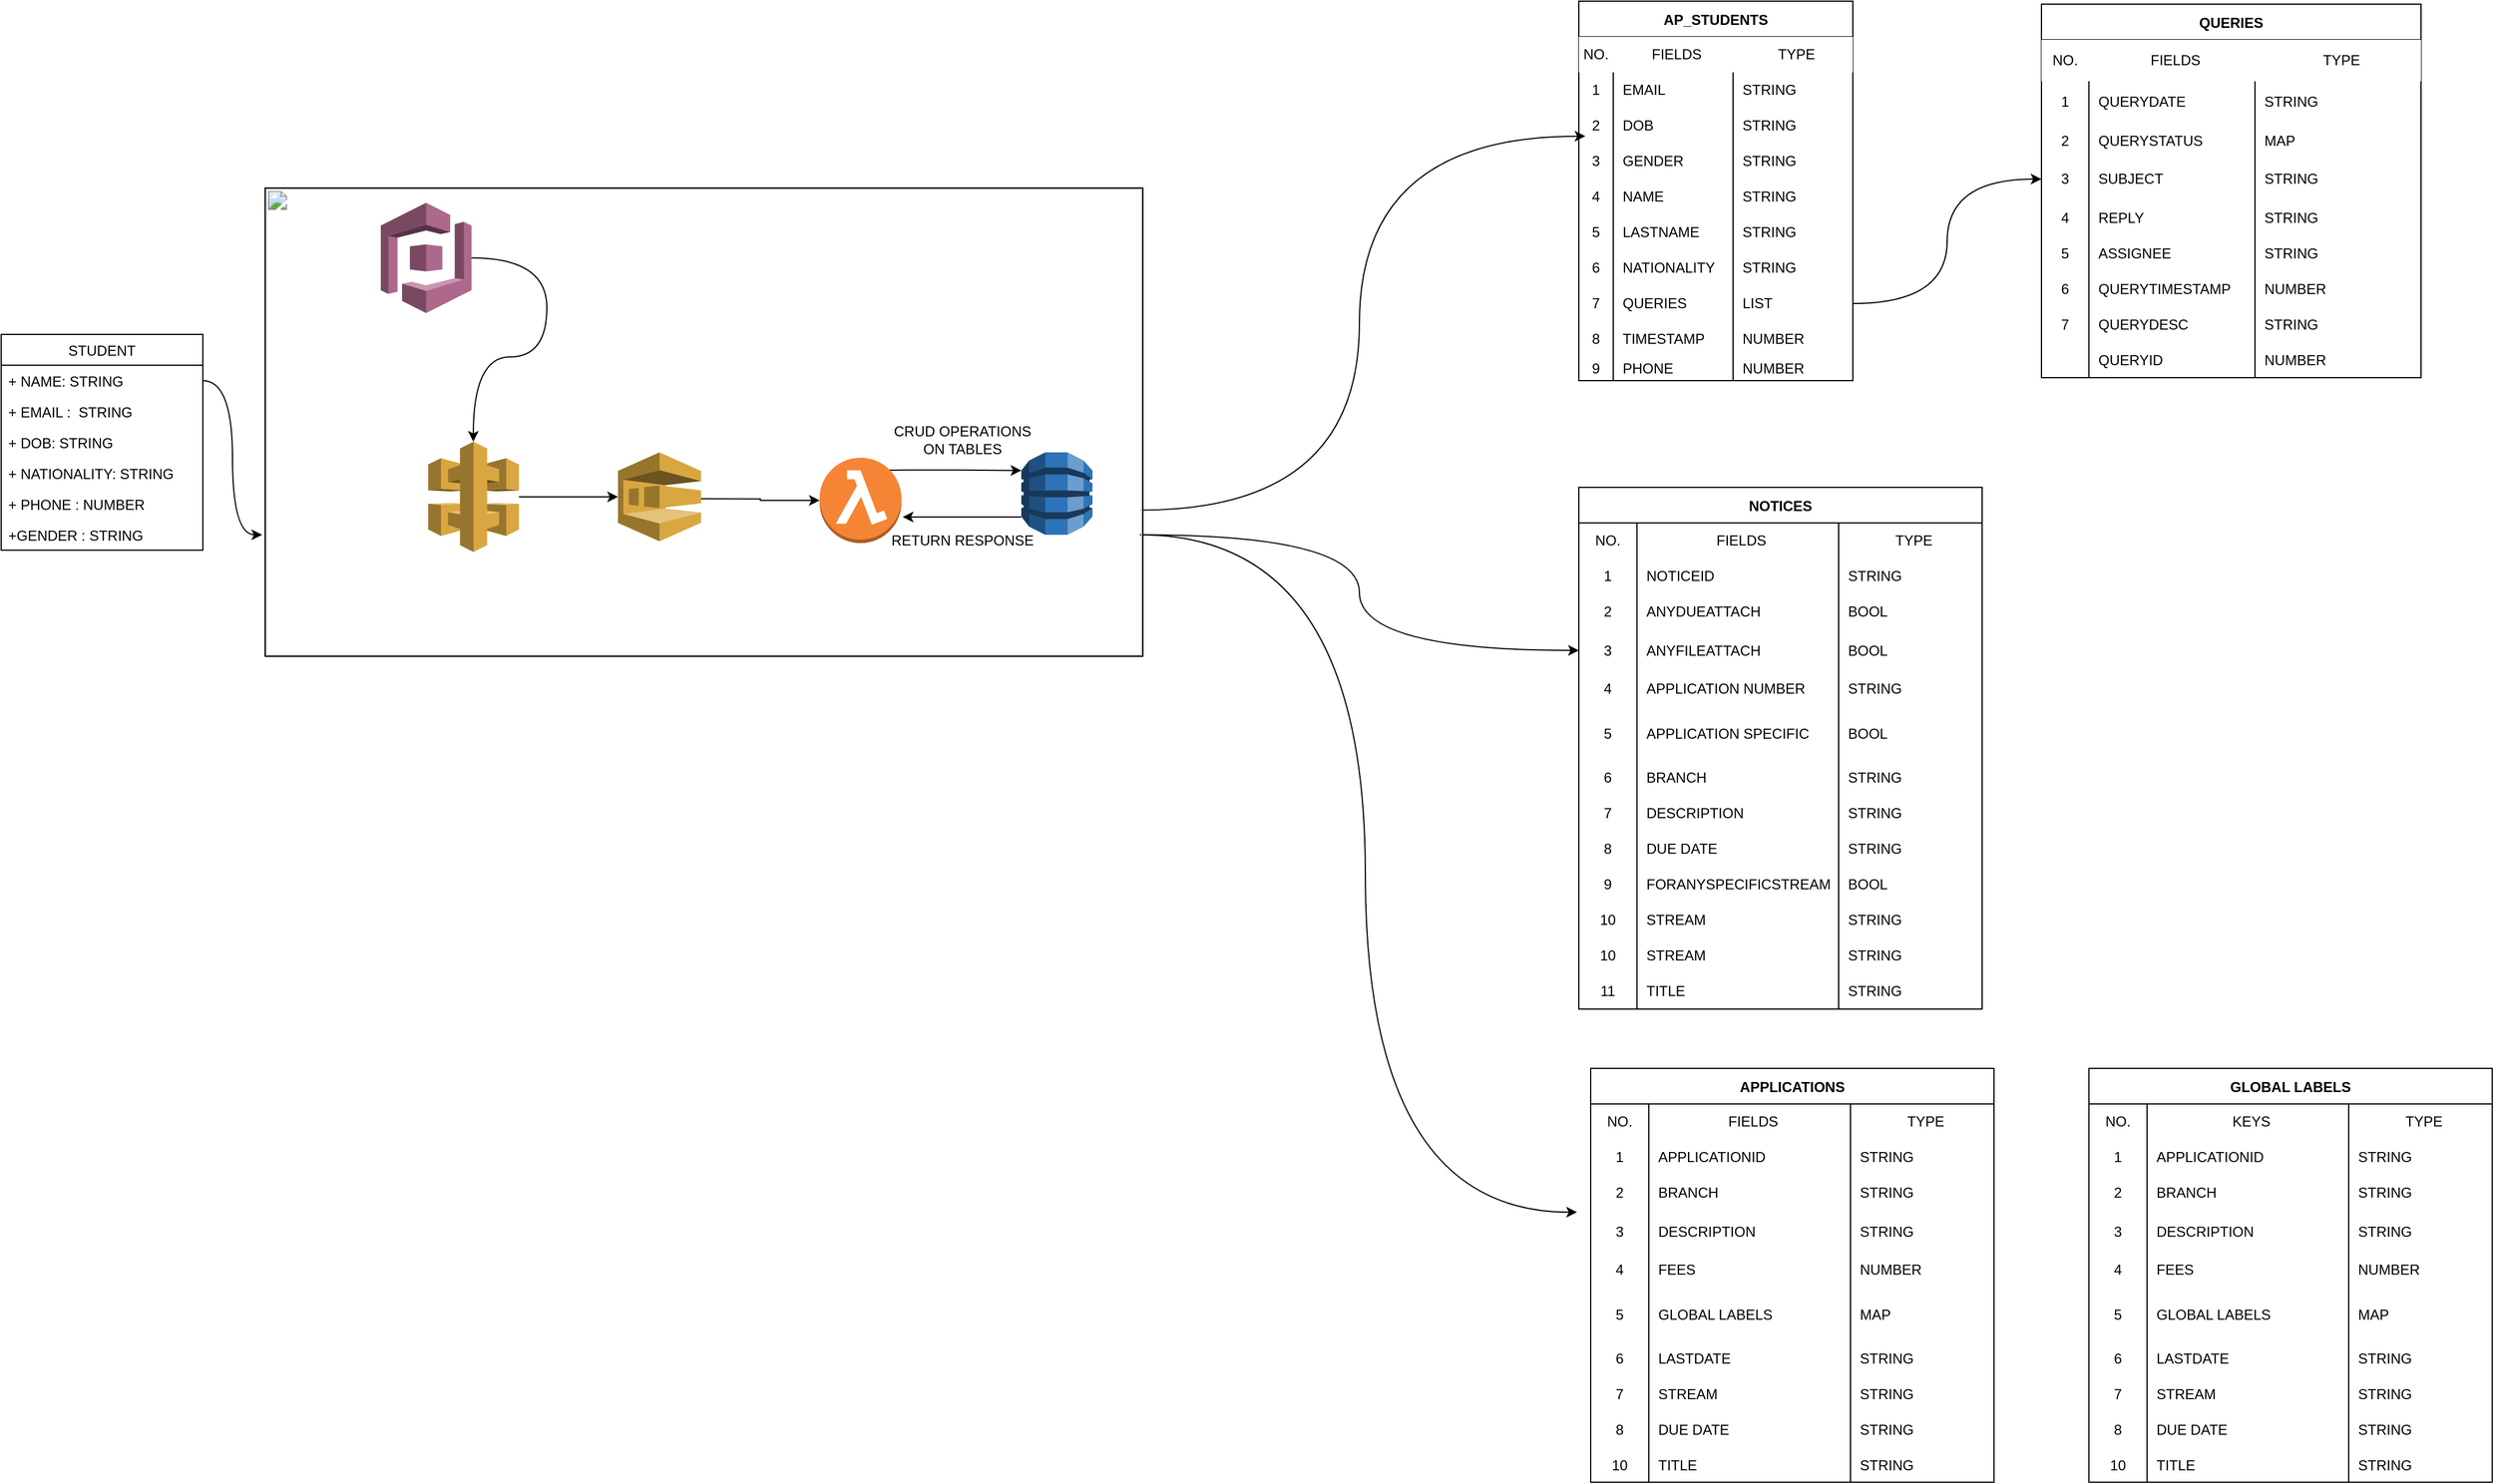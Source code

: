 <mxfile version="16.5.3" type="github" pages="2">
  <diagram id="HTePSRwF8Tp7--TZCH-6" name="Page-1">
    <mxGraphModel dx="2966" dy="1563" grid="1" gridSize="10" guides="1" tooltips="1" connect="1" arrows="1" fold="1" page="1" pageScale="1" pageWidth="1169" pageHeight="1654" math="0" shadow="0">
      <root>
        <mxCell id="0" />
        <mxCell id="1" parent="0" />
        <mxCell id="EF0tD5zJlTwU-LwpF9rW-11" style="edgeStyle=orthogonalEdgeStyle;rounded=0;orthogonalLoop=1;jettySize=auto;html=1;exitX=0.855;exitY=0.145;exitDx=0;exitDy=0;exitPerimeter=0;entryX=0;entryY=0.22;entryDx=0;entryDy=0;entryPerimeter=0;" edge="1" parent="1" source="EF0tD5zJlTwU-LwpF9rW-1" target="EF0tD5zJlTwU-LwpF9rW-2">
          <mxGeometry relative="1" as="geometry" />
        </mxCell>
        <mxCell id="EF0tD5zJlTwU-LwpF9rW-1" value="" style="outlineConnect=0;dashed=0;verticalLabelPosition=bottom;verticalAlign=top;align=center;html=1;shape=mxgraph.aws3.lambda_function;fillColor=#F58534;gradientColor=none;" vertex="1" parent="1">
          <mxGeometry x="800" y="435" width="69" height="72" as="geometry" />
        </mxCell>
        <mxCell id="EF0tD5zJlTwU-LwpF9rW-12" style="edgeStyle=orthogonalEdgeStyle;rounded=0;orthogonalLoop=1;jettySize=auto;html=1;" edge="1" parent="1" source="EF0tD5zJlTwU-LwpF9rW-2">
          <mxGeometry relative="1" as="geometry">
            <mxPoint x="870" y="485" as="targetPoint" />
            <Array as="points">
              <mxPoint x="950" y="485" />
              <mxPoint x="950" y="485" />
            </Array>
          </mxGeometry>
        </mxCell>
        <mxCell id="EF0tD5zJlTwU-LwpF9rW-2" value="" style="outlineConnect=0;dashed=0;verticalLabelPosition=bottom;verticalAlign=top;align=center;html=1;shape=mxgraph.aws3.dynamo_db;fillColor=#2E73B8;gradientColor=none;" vertex="1" parent="1">
          <mxGeometry x="970" y="430.5" width="60" height="69.5" as="geometry" />
        </mxCell>
        <mxCell id="yTwSWckdho64-H-ZR-6q-1" style="edgeStyle=orthogonalEdgeStyle;curved=1;rounded=0;orthogonalLoop=1;jettySize=auto;html=1;fontSize=12;" edge="1" parent="1" source="EF0tD5zJlTwU-LwpF9rW-3" target="EF0tD5zJlTwU-LwpF9rW-6">
          <mxGeometry relative="1" as="geometry" />
        </mxCell>
        <mxCell id="EF0tD5zJlTwU-LwpF9rW-3" value="" style="outlineConnect=0;dashed=0;verticalLabelPosition=bottom;verticalAlign=top;align=center;html=1;shape=mxgraph.aws3.api_gateway;fillColor=#D9A741;gradientColor=none;" vertex="1" parent="1">
          <mxGeometry x="470" y="421.5" width="76.5" height="93" as="geometry" />
        </mxCell>
        <mxCell id="yTwSWckdho64-H-ZR-6q-2" style="edgeStyle=orthogonalEdgeStyle;curved=1;rounded=0;orthogonalLoop=1;jettySize=auto;html=1;exitX=1;exitY=0.5;exitDx=0;exitDy=0;exitPerimeter=0;fontSize=12;" edge="1" parent="1" source="EF0tD5zJlTwU-LwpF9rW-5" target="EF0tD5zJlTwU-LwpF9rW-3">
          <mxGeometry relative="1" as="geometry">
            <mxPoint x="600" y="360" as="targetPoint" />
            <Array as="points">
              <mxPoint x="570" y="267" />
              <mxPoint x="570" y="350" />
              <mxPoint x="508" y="350" />
            </Array>
          </mxGeometry>
        </mxCell>
        <mxCell id="EF0tD5zJlTwU-LwpF9rW-5" value="" style="outlineConnect=0;dashed=0;verticalLabelPosition=bottom;verticalAlign=top;align=center;html=1;shape=mxgraph.aws3.cognito;fillColor=#AD688B;gradientColor=none;" vertex="1" parent="1">
          <mxGeometry x="430" y="220" width="76.5" height="93" as="geometry" />
        </mxCell>
        <mxCell id="EF0tD5zJlTwU-LwpF9rW-13" style="edgeStyle=orthogonalEdgeStyle;rounded=0;orthogonalLoop=1;jettySize=auto;html=1;exitX=1;exitY=0.522;exitDx=0;exitDy=0;exitPerimeter=0;entryX=0;entryY=0.5;entryDx=0;entryDy=0;entryPerimeter=0;" edge="1" parent="1" source="EF0tD5zJlTwU-LwpF9rW-6" target="EF0tD5zJlTwU-LwpF9rW-1">
          <mxGeometry relative="1" as="geometry">
            <mxPoint x="790" y="473" as="targetPoint" />
          </mxGeometry>
        </mxCell>
        <mxCell id="EF0tD5zJlTwU-LwpF9rW-6" value="" style="outlineConnect=0;dashed=0;verticalLabelPosition=bottom;verticalAlign=top;align=center;html=1;shape=mxgraph.aws3.sqs;fillColor=#D9A741;gradientColor=none;" vertex="1" parent="1">
          <mxGeometry x="630" y="430.5" width="70" height="75" as="geometry" />
        </mxCell>
        <mxCell id="EF0tD5zJlTwU-LwpF9rW-7" value="STUDENT" style="swimlane;fontStyle=0;childLayout=stackLayout;horizontal=1;startSize=26;fillColor=none;horizontalStack=0;resizeParent=1;resizeParentMax=0;resizeLast=0;collapsible=1;marginBottom=0;" vertex="1" parent="1">
          <mxGeometry x="110" y="331" width="170" height="182" as="geometry">
            <mxRectangle x="210" y="350" width="90" height="26" as="alternateBounds" />
          </mxGeometry>
        </mxCell>
        <mxCell id="EF0tD5zJlTwU-LwpF9rW-8" value="+ NAME: STRING" style="text;strokeColor=none;fillColor=none;align=left;verticalAlign=top;spacingLeft=4;spacingRight=4;overflow=hidden;rotatable=0;points=[[0,0.5],[1,0.5]];portConstraint=eastwest;" vertex="1" parent="EF0tD5zJlTwU-LwpF9rW-7">
          <mxGeometry y="26" width="170" height="26" as="geometry" />
        </mxCell>
        <mxCell id="EF0tD5zJlTwU-LwpF9rW-10" value="+ EMAIL :  STRING" style="text;strokeColor=none;fillColor=none;align=left;verticalAlign=top;spacingLeft=4;spacingRight=4;overflow=hidden;rotatable=0;points=[[0,0.5],[1,0.5]];portConstraint=eastwest;" vertex="1" parent="EF0tD5zJlTwU-LwpF9rW-7">
          <mxGeometry y="52" width="170" height="26" as="geometry" />
        </mxCell>
        <mxCell id="EF0tD5zJlTwU-LwpF9rW-9" value="+ DOB: STRING" style="text;strokeColor=none;fillColor=none;align=left;verticalAlign=top;spacingLeft=4;spacingRight=4;overflow=hidden;rotatable=0;points=[[0,0.5],[1,0.5]];portConstraint=eastwest;" vertex="1" parent="EF0tD5zJlTwU-LwpF9rW-7">
          <mxGeometry y="78" width="170" height="26" as="geometry" />
        </mxCell>
        <mxCell id="EF0tD5zJlTwU-LwpF9rW-30" value="+ NATIONALITY: STRING" style="text;strokeColor=none;fillColor=none;align=left;verticalAlign=top;spacingLeft=4;spacingRight=4;overflow=hidden;rotatable=0;points=[[0,0.5],[1,0.5]];portConstraint=eastwest;" vertex="1" parent="EF0tD5zJlTwU-LwpF9rW-7">
          <mxGeometry y="104" width="170" height="26" as="geometry" />
        </mxCell>
        <mxCell id="EF0tD5zJlTwU-LwpF9rW-31" value="+ PHONE : NUMBER&#xa;" style="text;strokeColor=none;fillColor=none;align=left;verticalAlign=top;spacingLeft=4;spacingRight=4;overflow=hidden;rotatable=0;points=[[0,0.5],[1,0.5]];portConstraint=eastwest;" vertex="1" parent="EF0tD5zJlTwU-LwpF9rW-7">
          <mxGeometry y="130" width="170" height="26" as="geometry" />
        </mxCell>
        <mxCell id="EF0tD5zJlTwU-LwpF9rW-32" value="+GENDER : STRING" style="text;strokeColor=none;fillColor=none;align=left;verticalAlign=top;spacingLeft=4;spacingRight=4;overflow=hidden;rotatable=0;points=[[0,0.5],[1,0.5]];portConstraint=eastwest;" vertex="1" parent="EF0tD5zJlTwU-LwpF9rW-7">
          <mxGeometry y="156" width="170" height="26" as="geometry" />
        </mxCell>
        <mxCell id="EF0tD5zJlTwU-LwpF9rW-15" value="CRUD OPERATIONS &lt;br&gt;ON TABLES" style="text;html=1;resizable=0;autosize=1;align=center;verticalAlign=middle;points=[];fillColor=none;strokeColor=none;rounded=0;" vertex="1" parent="1">
          <mxGeometry x="855" y="405" width="130" height="30" as="geometry" />
        </mxCell>
        <mxCell id="EF0tD5zJlTwU-LwpF9rW-16" value="RETURN RESPONSE" style="text;html=1;resizable=0;autosize=1;align=center;verticalAlign=middle;points=[];fillColor=none;strokeColor=none;rounded=0;" vertex="1" parent="1">
          <mxGeometry x="850" y="494.5" width="140" height="20" as="geometry" />
        </mxCell>
        <mxCell id="EF0tD5zJlTwU-LwpF9rW-20" value="AP_STUDENTS" style="shape=table;startSize=30;container=1;collapsible=0;childLayout=tableLayout;fixedRows=1;rowLines=0;fontStyle=1;fontSize=12;" vertex="1" parent="1">
          <mxGeometry x="1440" y="50" width="231" height="320.0" as="geometry" />
        </mxCell>
        <mxCell id="EF0tD5zJlTwU-LwpF9rW-123" style="shape=tableRow;horizontal=0;startSize=0;swimlaneHead=0;swimlaneBody=0;top=0;left=0;bottom=0;right=0;collapsible=0;dropTarget=0;fillColor=none;points=[[0,0.5],[1,0.5]];portConstraint=eastwest;fontSize=12;" vertex="1" parent="EF0tD5zJlTwU-LwpF9rW-20">
          <mxGeometry y="30" width="231" height="30" as="geometry" />
        </mxCell>
        <mxCell id="EF0tD5zJlTwU-LwpF9rW-124" value="NO." style="shape=partialRectangle;html=1;whiteSpace=wrap;connectable=0;fillColor=#FFFFFF;top=0;left=0;bottom=0;right=0;overflow=hidden;pointerEvents=1;fontSize=12;align=center;" vertex="1" parent="EF0tD5zJlTwU-LwpF9rW-123">
          <mxGeometry width="29" height="30" as="geometry">
            <mxRectangle width="29" height="30" as="alternateBounds" />
          </mxGeometry>
        </mxCell>
        <mxCell id="EF0tD5zJlTwU-LwpF9rW-125" value="FIELDS" style="shape=partialRectangle;html=1;whiteSpace=wrap;connectable=0;fillColor=#FFFFFF;top=0;left=0;bottom=0;right=0;align=center;spacingLeft=6;overflow=hidden;fontSize=12;" vertex="1" parent="EF0tD5zJlTwU-LwpF9rW-123">
          <mxGeometry x="29" width="101" height="30" as="geometry">
            <mxRectangle width="101" height="30" as="alternateBounds" />
          </mxGeometry>
        </mxCell>
        <mxCell id="EF0tD5zJlTwU-LwpF9rW-126" value="TYPE" style="shape=partialRectangle;html=1;whiteSpace=wrap;connectable=0;fillColor=#FFFFFF;top=0;left=0;bottom=0;right=0;align=center;spacingLeft=6;overflow=hidden;fontSize=12;" vertex="1" parent="EF0tD5zJlTwU-LwpF9rW-123">
          <mxGeometry x="130" width="101" height="30" as="geometry">
            <mxRectangle width="101" height="30" as="alternateBounds" />
          </mxGeometry>
        </mxCell>
        <mxCell id="EF0tD5zJlTwU-LwpF9rW-21" value="" style="shape=tableRow;horizontal=0;startSize=0;swimlaneHead=0;swimlaneBody=0;top=0;left=0;bottom=0;right=0;collapsible=0;dropTarget=0;fillColor=none;points=[[0,0.5],[1,0.5]];portConstraint=eastwest;fontSize=12;" vertex="1" parent="EF0tD5zJlTwU-LwpF9rW-20">
          <mxGeometry y="60" width="231" height="30" as="geometry" />
        </mxCell>
        <mxCell id="EF0tD5zJlTwU-LwpF9rW-22" value="1" style="shape=partialRectangle;html=1;whiteSpace=wrap;connectable=0;fillColor=none;top=0;left=0;bottom=0;right=0;overflow=hidden;pointerEvents=1;fontSize=12;" vertex="1" parent="EF0tD5zJlTwU-LwpF9rW-21">
          <mxGeometry width="29" height="30" as="geometry">
            <mxRectangle width="29" height="30" as="alternateBounds" />
          </mxGeometry>
        </mxCell>
        <mxCell id="EF0tD5zJlTwU-LwpF9rW-23" value="EMAIL&amp;nbsp;" style="shape=partialRectangle;html=1;whiteSpace=wrap;connectable=0;fillColor=none;top=0;left=0;bottom=0;right=0;align=left;spacingLeft=6;overflow=hidden;fontSize=12;" vertex="1" parent="EF0tD5zJlTwU-LwpF9rW-21">
          <mxGeometry x="29" width="101" height="30" as="geometry">
            <mxRectangle width="101" height="30" as="alternateBounds" />
          </mxGeometry>
        </mxCell>
        <mxCell id="EF0tD5zJlTwU-LwpF9rW-114" value="STRING" style="shape=partialRectangle;html=1;whiteSpace=wrap;connectable=0;fillColor=none;top=0;left=0;bottom=0;right=0;align=left;spacingLeft=6;overflow=hidden;fontSize=12;" vertex="1" parent="EF0tD5zJlTwU-LwpF9rW-21">
          <mxGeometry x="130" width="101" height="30" as="geometry">
            <mxRectangle width="101" height="30" as="alternateBounds" />
          </mxGeometry>
        </mxCell>
        <mxCell id="EF0tD5zJlTwU-LwpF9rW-24" value="" style="shape=tableRow;horizontal=0;startSize=0;swimlaneHead=0;swimlaneBody=0;top=0;left=0;bottom=0;right=0;collapsible=0;dropTarget=0;fillColor=none;points=[[0,0.5],[1,0.5]];portConstraint=eastwest;fontSize=12;" vertex="1" parent="EF0tD5zJlTwU-LwpF9rW-20">
          <mxGeometry y="90" width="231" height="30" as="geometry" />
        </mxCell>
        <mxCell id="EF0tD5zJlTwU-LwpF9rW-25" value="2" style="shape=partialRectangle;html=1;whiteSpace=wrap;connectable=0;fillColor=none;top=0;left=0;bottom=0;right=0;overflow=hidden;fontSize=12;" vertex="1" parent="EF0tD5zJlTwU-LwpF9rW-24">
          <mxGeometry width="29" height="30" as="geometry">
            <mxRectangle width="29" height="30" as="alternateBounds" />
          </mxGeometry>
        </mxCell>
        <mxCell id="EF0tD5zJlTwU-LwpF9rW-26" value="DOB" style="shape=partialRectangle;html=1;whiteSpace=wrap;connectable=0;fillColor=none;top=0;left=0;bottom=0;right=0;align=left;spacingLeft=6;overflow=hidden;fontSize=12;" vertex="1" parent="EF0tD5zJlTwU-LwpF9rW-24">
          <mxGeometry x="29" width="101" height="30" as="geometry">
            <mxRectangle width="101" height="30" as="alternateBounds" />
          </mxGeometry>
        </mxCell>
        <mxCell id="EF0tD5zJlTwU-LwpF9rW-115" value="STRING" style="shape=partialRectangle;html=1;whiteSpace=wrap;connectable=0;fillColor=none;top=0;left=0;bottom=0;right=0;align=left;spacingLeft=6;overflow=hidden;fontSize=12;" vertex="1" parent="EF0tD5zJlTwU-LwpF9rW-24">
          <mxGeometry x="130" width="101" height="30" as="geometry">
            <mxRectangle width="101" height="30" as="alternateBounds" />
          </mxGeometry>
        </mxCell>
        <mxCell id="EF0tD5zJlTwU-LwpF9rW-27" value="" style="shape=tableRow;horizontal=0;startSize=0;swimlaneHead=0;swimlaneBody=0;top=0;left=0;bottom=0;right=0;collapsible=0;dropTarget=0;fillColor=none;points=[[0,0.5],[1,0.5]];portConstraint=eastwest;fontSize=12;" vertex="1" parent="EF0tD5zJlTwU-LwpF9rW-20">
          <mxGeometry y="120" width="231" height="30" as="geometry" />
        </mxCell>
        <mxCell id="EF0tD5zJlTwU-LwpF9rW-28" value="3" style="shape=partialRectangle;html=1;whiteSpace=wrap;connectable=0;fillColor=none;top=0;left=0;bottom=0;right=0;overflow=hidden;fontSize=12;" vertex="1" parent="EF0tD5zJlTwU-LwpF9rW-27">
          <mxGeometry width="29" height="30" as="geometry">
            <mxRectangle width="29" height="30" as="alternateBounds" />
          </mxGeometry>
        </mxCell>
        <mxCell id="EF0tD5zJlTwU-LwpF9rW-29" value="GENDER" style="shape=partialRectangle;html=1;whiteSpace=wrap;connectable=0;fillColor=none;top=0;left=0;bottom=0;right=0;align=left;spacingLeft=6;overflow=hidden;fontSize=12;" vertex="1" parent="EF0tD5zJlTwU-LwpF9rW-27">
          <mxGeometry x="29" width="101" height="30" as="geometry">
            <mxRectangle width="101" height="30" as="alternateBounds" />
          </mxGeometry>
        </mxCell>
        <mxCell id="EF0tD5zJlTwU-LwpF9rW-116" value="STRING" style="shape=partialRectangle;html=1;whiteSpace=wrap;connectable=0;fillColor=none;top=0;left=0;bottom=0;right=0;align=left;spacingLeft=6;overflow=hidden;fontSize=12;" vertex="1" parent="EF0tD5zJlTwU-LwpF9rW-27">
          <mxGeometry x="130" width="101" height="30" as="geometry">
            <mxRectangle width="101" height="30" as="alternateBounds" />
          </mxGeometry>
        </mxCell>
        <mxCell id="EF0tD5zJlTwU-LwpF9rW-34" style="shape=tableRow;horizontal=0;startSize=0;swimlaneHead=0;swimlaneBody=0;top=0;left=0;bottom=0;right=0;collapsible=0;dropTarget=0;fillColor=none;points=[[0,0.5],[1,0.5]];portConstraint=eastwest;fontSize=12;" vertex="1" parent="EF0tD5zJlTwU-LwpF9rW-20">
          <mxGeometry y="150" width="231" height="30" as="geometry" />
        </mxCell>
        <mxCell id="EF0tD5zJlTwU-LwpF9rW-35" value="4" style="shape=partialRectangle;html=1;whiteSpace=wrap;connectable=0;fillColor=none;top=0;left=0;bottom=0;right=0;overflow=hidden;fontSize=12;" vertex="1" parent="EF0tD5zJlTwU-LwpF9rW-34">
          <mxGeometry width="29" height="30" as="geometry">
            <mxRectangle width="29" height="30" as="alternateBounds" />
          </mxGeometry>
        </mxCell>
        <mxCell id="EF0tD5zJlTwU-LwpF9rW-36" value="NAME" style="shape=partialRectangle;html=1;whiteSpace=wrap;connectable=0;fillColor=none;top=0;left=0;bottom=0;right=0;align=left;spacingLeft=6;overflow=hidden;fontSize=12;" vertex="1" parent="EF0tD5zJlTwU-LwpF9rW-34">
          <mxGeometry x="29" width="101" height="30" as="geometry">
            <mxRectangle width="101" height="30" as="alternateBounds" />
          </mxGeometry>
        </mxCell>
        <mxCell id="EF0tD5zJlTwU-LwpF9rW-117" value="STRING" style="shape=partialRectangle;html=1;whiteSpace=wrap;connectable=0;fillColor=none;top=0;left=0;bottom=0;right=0;align=left;spacingLeft=6;overflow=hidden;fontSize=12;" vertex="1" parent="EF0tD5zJlTwU-LwpF9rW-34">
          <mxGeometry x="130" width="101" height="30" as="geometry">
            <mxRectangle width="101" height="30" as="alternateBounds" />
          </mxGeometry>
        </mxCell>
        <mxCell id="EF0tD5zJlTwU-LwpF9rW-39" style="shape=tableRow;horizontal=0;startSize=0;swimlaneHead=0;swimlaneBody=0;top=0;left=0;bottom=0;right=0;collapsible=0;dropTarget=0;fillColor=none;points=[[0,0.5],[1,0.5]];portConstraint=eastwest;fontSize=12;" vertex="1" parent="EF0tD5zJlTwU-LwpF9rW-20">
          <mxGeometry y="180" width="231" height="30" as="geometry" />
        </mxCell>
        <mxCell id="EF0tD5zJlTwU-LwpF9rW-40" value="5" style="shape=partialRectangle;html=1;whiteSpace=wrap;connectable=0;fillColor=none;top=0;left=0;bottom=0;right=0;overflow=hidden;fontSize=12;" vertex="1" parent="EF0tD5zJlTwU-LwpF9rW-39">
          <mxGeometry width="29" height="30" as="geometry">
            <mxRectangle width="29" height="30" as="alternateBounds" />
          </mxGeometry>
        </mxCell>
        <mxCell id="EF0tD5zJlTwU-LwpF9rW-41" value="LASTNAME" style="shape=partialRectangle;html=1;whiteSpace=wrap;connectable=0;fillColor=none;top=0;left=0;bottom=0;right=0;align=left;spacingLeft=6;overflow=hidden;fontSize=12;" vertex="1" parent="EF0tD5zJlTwU-LwpF9rW-39">
          <mxGeometry x="29" width="101" height="30" as="geometry">
            <mxRectangle width="101" height="30" as="alternateBounds" />
          </mxGeometry>
        </mxCell>
        <mxCell id="EF0tD5zJlTwU-LwpF9rW-118" value="STRING" style="shape=partialRectangle;html=1;whiteSpace=wrap;connectable=0;fillColor=none;top=0;left=0;bottom=0;right=0;align=left;spacingLeft=6;overflow=hidden;fontSize=12;" vertex="1" parent="EF0tD5zJlTwU-LwpF9rW-39">
          <mxGeometry x="130" width="101" height="30" as="geometry">
            <mxRectangle width="101" height="30" as="alternateBounds" />
          </mxGeometry>
        </mxCell>
        <mxCell id="EF0tD5zJlTwU-LwpF9rW-48" style="shape=tableRow;horizontal=0;startSize=0;swimlaneHead=0;swimlaneBody=0;top=0;left=0;bottom=0;right=0;collapsible=0;dropTarget=0;fillColor=none;points=[[0,0.5],[1,0.5]];portConstraint=eastwest;fontSize=12;" vertex="1" parent="EF0tD5zJlTwU-LwpF9rW-20">
          <mxGeometry y="210" width="231" height="30" as="geometry" />
        </mxCell>
        <mxCell id="EF0tD5zJlTwU-LwpF9rW-49" value="6" style="shape=partialRectangle;html=1;whiteSpace=wrap;connectable=0;fillColor=none;top=0;left=0;bottom=0;right=0;overflow=hidden;fontSize=12;" vertex="1" parent="EF0tD5zJlTwU-LwpF9rW-48">
          <mxGeometry width="29" height="30" as="geometry">
            <mxRectangle width="29" height="30" as="alternateBounds" />
          </mxGeometry>
        </mxCell>
        <mxCell id="EF0tD5zJlTwU-LwpF9rW-50" value="NATIONALITY" style="shape=partialRectangle;html=1;whiteSpace=wrap;connectable=0;fillColor=none;top=0;left=0;bottom=0;right=0;align=left;spacingLeft=6;overflow=hidden;fontSize=12;" vertex="1" parent="EF0tD5zJlTwU-LwpF9rW-48">
          <mxGeometry x="29" width="101" height="30" as="geometry">
            <mxRectangle width="101" height="30" as="alternateBounds" />
          </mxGeometry>
        </mxCell>
        <mxCell id="EF0tD5zJlTwU-LwpF9rW-119" value="STRING" style="shape=partialRectangle;html=1;whiteSpace=wrap;connectable=0;fillColor=none;top=0;left=0;bottom=0;right=0;align=left;spacingLeft=6;overflow=hidden;fontSize=12;" vertex="1" parent="EF0tD5zJlTwU-LwpF9rW-48">
          <mxGeometry x="130" width="101" height="30" as="geometry">
            <mxRectangle width="101" height="30" as="alternateBounds" />
          </mxGeometry>
        </mxCell>
        <mxCell id="EF0tD5zJlTwU-LwpF9rW-45" style="shape=tableRow;horizontal=0;startSize=0;swimlaneHead=0;swimlaneBody=0;top=0;left=0;bottom=0;right=0;collapsible=0;dropTarget=0;fillColor=none;points=[[0,0.5],[1,0.5]];portConstraint=eastwest;fontSize=12;" vertex="1" parent="EF0tD5zJlTwU-LwpF9rW-20">
          <mxGeometry y="240" width="231" height="30" as="geometry" />
        </mxCell>
        <mxCell id="EF0tD5zJlTwU-LwpF9rW-46" value="7" style="shape=partialRectangle;html=1;whiteSpace=wrap;connectable=0;fillColor=none;top=0;left=0;bottom=0;right=0;overflow=hidden;fontSize=12;" vertex="1" parent="EF0tD5zJlTwU-LwpF9rW-45">
          <mxGeometry width="29" height="30" as="geometry">
            <mxRectangle width="29" height="30" as="alternateBounds" />
          </mxGeometry>
        </mxCell>
        <mxCell id="EF0tD5zJlTwU-LwpF9rW-47" value="QUERIES" style="shape=partialRectangle;html=1;whiteSpace=wrap;connectable=0;fillColor=none;top=0;left=0;bottom=0;right=0;align=left;spacingLeft=6;overflow=hidden;fontSize=12;" vertex="1" parent="EF0tD5zJlTwU-LwpF9rW-45">
          <mxGeometry x="29" width="101" height="30" as="geometry">
            <mxRectangle width="101" height="30" as="alternateBounds" />
          </mxGeometry>
        </mxCell>
        <mxCell id="EF0tD5zJlTwU-LwpF9rW-120" value="LIST" style="shape=partialRectangle;html=1;whiteSpace=wrap;connectable=0;fillColor=none;top=0;left=0;bottom=0;right=0;align=left;spacingLeft=6;overflow=hidden;fontSize=12;" vertex="1" parent="EF0tD5zJlTwU-LwpF9rW-45">
          <mxGeometry x="130" width="101" height="30" as="geometry">
            <mxRectangle width="101" height="30" as="alternateBounds" />
          </mxGeometry>
        </mxCell>
        <mxCell id="EF0tD5zJlTwU-LwpF9rW-42" style="shape=tableRow;horizontal=0;startSize=0;swimlaneHead=0;swimlaneBody=0;top=0;left=0;bottom=0;right=0;collapsible=0;dropTarget=0;fillColor=none;points=[[0,0.5],[1,0.5]];portConstraint=eastwest;fontSize=12;" vertex="1" parent="EF0tD5zJlTwU-LwpF9rW-20">
          <mxGeometry y="270" width="231" height="30" as="geometry" />
        </mxCell>
        <mxCell id="EF0tD5zJlTwU-LwpF9rW-43" value="8" style="shape=partialRectangle;html=1;whiteSpace=wrap;connectable=0;fillColor=none;top=0;left=0;bottom=0;right=0;overflow=hidden;fontSize=12;" vertex="1" parent="EF0tD5zJlTwU-LwpF9rW-42">
          <mxGeometry width="29" height="30" as="geometry">
            <mxRectangle width="29" height="30" as="alternateBounds" />
          </mxGeometry>
        </mxCell>
        <mxCell id="EF0tD5zJlTwU-LwpF9rW-44" value="TIMESTAMP" style="shape=partialRectangle;html=1;whiteSpace=wrap;connectable=0;fillColor=none;top=0;left=0;bottom=0;right=0;align=left;spacingLeft=6;overflow=hidden;fontSize=12;" vertex="1" parent="EF0tD5zJlTwU-LwpF9rW-42">
          <mxGeometry x="29" width="101" height="30" as="geometry">
            <mxRectangle width="101" height="30" as="alternateBounds" />
          </mxGeometry>
        </mxCell>
        <mxCell id="EF0tD5zJlTwU-LwpF9rW-121" value="NUMBER" style="shape=partialRectangle;html=1;whiteSpace=wrap;connectable=0;fillColor=none;top=0;left=0;bottom=0;right=0;align=left;spacingLeft=6;overflow=hidden;fontSize=12;" vertex="1" parent="EF0tD5zJlTwU-LwpF9rW-42">
          <mxGeometry x="130" width="101" height="30" as="geometry">
            <mxRectangle width="101" height="30" as="alternateBounds" />
          </mxGeometry>
        </mxCell>
        <mxCell id="EF0tD5zJlTwU-LwpF9rW-51" style="shape=tableRow;horizontal=0;startSize=0;swimlaneHead=0;swimlaneBody=0;top=0;left=0;bottom=0;right=0;collapsible=0;dropTarget=0;fillColor=none;points=[[0,0.5],[1,0.5]];portConstraint=eastwest;fontSize=12;" vertex="1" parent="EF0tD5zJlTwU-LwpF9rW-20">
          <mxGeometry y="300" width="231" height="20" as="geometry" />
        </mxCell>
        <mxCell id="EF0tD5zJlTwU-LwpF9rW-52" value="9" style="shape=partialRectangle;html=1;whiteSpace=wrap;connectable=0;fillColor=none;top=0;left=0;bottom=0;right=0;overflow=hidden;fontSize=12;" vertex="1" parent="EF0tD5zJlTwU-LwpF9rW-51">
          <mxGeometry width="29" height="20" as="geometry">
            <mxRectangle width="29" height="20" as="alternateBounds" />
          </mxGeometry>
        </mxCell>
        <mxCell id="EF0tD5zJlTwU-LwpF9rW-53" value="PHONE" style="shape=partialRectangle;html=1;whiteSpace=wrap;connectable=0;fillColor=none;top=0;left=0;bottom=0;right=0;align=left;spacingLeft=6;overflow=hidden;fontSize=12;" vertex="1" parent="EF0tD5zJlTwU-LwpF9rW-51">
          <mxGeometry x="29" width="101" height="20" as="geometry">
            <mxRectangle width="101" height="20" as="alternateBounds" />
          </mxGeometry>
        </mxCell>
        <mxCell id="EF0tD5zJlTwU-LwpF9rW-122" value="NUMBER" style="shape=partialRectangle;html=1;whiteSpace=wrap;connectable=0;fillColor=none;top=0;left=0;bottom=0;right=0;align=left;spacingLeft=6;overflow=hidden;fontSize=12;" vertex="1" parent="EF0tD5zJlTwU-LwpF9rW-51">
          <mxGeometry x="130" width="101" height="20" as="geometry">
            <mxRectangle width="101" height="20" as="alternateBounds" />
          </mxGeometry>
        </mxCell>
        <mxCell id="EF0tD5zJlTwU-LwpF9rW-54" value="NOTICES" style="shape=table;startSize=30;container=1;collapsible=0;childLayout=tableLayout;fixedRows=1;rowLines=0;fontStyle=1;fontSize=12;" vertex="1" parent="1">
          <mxGeometry x="1440" y="460" width="340" height="440" as="geometry" />
        </mxCell>
        <mxCell id="EF0tD5zJlTwU-LwpF9rW-110" style="shape=tableRow;horizontal=0;startSize=0;swimlaneHead=0;swimlaneBody=0;top=0;left=0;bottom=0;right=0;collapsible=0;dropTarget=0;fillColor=none;points=[[0,0.5],[1,0.5]];portConstraint=eastwest;fontSize=12;" vertex="1" parent="EF0tD5zJlTwU-LwpF9rW-54">
          <mxGeometry y="30" width="340" height="30" as="geometry" />
        </mxCell>
        <mxCell id="EF0tD5zJlTwU-LwpF9rW-111" value="NO." style="shape=partialRectangle;html=1;whiteSpace=wrap;connectable=0;fillColor=none;top=0;left=0;bottom=0;right=0;overflow=hidden;pointerEvents=1;fontSize=12;align=center;" vertex="1" parent="EF0tD5zJlTwU-LwpF9rW-110">
          <mxGeometry width="49" height="30" as="geometry">
            <mxRectangle width="49" height="30" as="alternateBounds" />
          </mxGeometry>
        </mxCell>
        <mxCell id="EF0tD5zJlTwU-LwpF9rW-112" value="FIELDS" style="shape=partialRectangle;html=1;whiteSpace=wrap;connectable=0;fillColor=none;top=0;left=0;bottom=0;right=0;align=center;spacingLeft=6;overflow=hidden;fontSize=12;" vertex="1" parent="EF0tD5zJlTwU-LwpF9rW-110">
          <mxGeometry x="49" width="170" height="30" as="geometry">
            <mxRectangle width="170" height="30" as="alternateBounds" />
          </mxGeometry>
        </mxCell>
        <mxCell id="EF0tD5zJlTwU-LwpF9rW-113" value="TYPE" style="shape=partialRectangle;html=1;whiteSpace=wrap;connectable=0;fillColor=none;top=0;left=0;bottom=0;right=0;align=center;spacingLeft=6;overflow=hidden;fontSize=12;" vertex="1" parent="EF0tD5zJlTwU-LwpF9rW-110">
          <mxGeometry x="219" width="121" height="30" as="geometry">
            <mxRectangle width="121" height="30" as="alternateBounds" />
          </mxGeometry>
        </mxCell>
        <mxCell id="EF0tD5zJlTwU-LwpF9rW-55" value="" style="shape=tableRow;horizontal=0;startSize=0;swimlaneHead=0;swimlaneBody=0;top=0;left=0;bottom=0;right=0;collapsible=0;dropTarget=0;fillColor=none;points=[[0,0.5],[1,0.5]];portConstraint=eastwest;fontSize=12;" vertex="1" parent="EF0tD5zJlTwU-LwpF9rW-54">
          <mxGeometry y="60" width="340" height="30" as="geometry" />
        </mxCell>
        <mxCell id="EF0tD5zJlTwU-LwpF9rW-56" value="1" style="shape=partialRectangle;html=1;whiteSpace=wrap;connectable=0;fillColor=none;top=0;left=0;bottom=0;right=0;overflow=hidden;pointerEvents=1;fontSize=12;" vertex="1" parent="EF0tD5zJlTwU-LwpF9rW-55">
          <mxGeometry width="49" height="30" as="geometry">
            <mxRectangle width="49" height="30" as="alternateBounds" />
          </mxGeometry>
        </mxCell>
        <mxCell id="EF0tD5zJlTwU-LwpF9rW-57" value="NOTICEID" style="shape=partialRectangle;html=1;whiteSpace=wrap;connectable=0;fillColor=none;top=0;left=0;bottom=0;right=0;align=left;spacingLeft=6;overflow=hidden;fontSize=12;" vertex="1" parent="EF0tD5zJlTwU-LwpF9rW-55">
          <mxGeometry x="49" width="170" height="30" as="geometry">
            <mxRectangle width="170" height="30" as="alternateBounds" />
          </mxGeometry>
        </mxCell>
        <mxCell id="EF0tD5zJlTwU-LwpF9rW-91" value="STRING" style="shape=partialRectangle;html=1;whiteSpace=wrap;connectable=0;fillColor=none;top=0;left=0;bottom=0;right=0;align=left;spacingLeft=6;overflow=hidden;fontSize=12;" vertex="1" parent="EF0tD5zJlTwU-LwpF9rW-55">
          <mxGeometry x="219" width="121" height="30" as="geometry">
            <mxRectangle width="121" height="30" as="alternateBounds" />
          </mxGeometry>
        </mxCell>
        <mxCell id="EF0tD5zJlTwU-LwpF9rW-58" value="" style="shape=tableRow;horizontal=0;startSize=0;swimlaneHead=0;swimlaneBody=0;top=0;left=0;bottom=0;right=0;collapsible=0;dropTarget=0;fillColor=none;points=[[0,0.5],[1,0.5]];portConstraint=eastwest;fontSize=12;" vertex="1" parent="EF0tD5zJlTwU-LwpF9rW-54">
          <mxGeometry y="90" width="340" height="30" as="geometry" />
        </mxCell>
        <mxCell id="EF0tD5zJlTwU-LwpF9rW-59" value="2" style="shape=partialRectangle;html=1;whiteSpace=wrap;connectable=0;fillColor=none;top=0;left=0;bottom=0;right=0;overflow=hidden;fontSize=12;" vertex="1" parent="EF0tD5zJlTwU-LwpF9rW-58">
          <mxGeometry width="49" height="30" as="geometry">
            <mxRectangle width="49" height="30" as="alternateBounds" />
          </mxGeometry>
        </mxCell>
        <mxCell id="EF0tD5zJlTwU-LwpF9rW-60" value="ANYDUEATTACH" style="shape=partialRectangle;html=1;whiteSpace=wrap;connectable=0;fillColor=none;top=0;left=0;bottom=0;right=0;align=left;spacingLeft=6;overflow=hidden;fontSize=12;" vertex="1" parent="EF0tD5zJlTwU-LwpF9rW-58">
          <mxGeometry x="49" width="170" height="30" as="geometry">
            <mxRectangle width="170" height="30" as="alternateBounds" />
          </mxGeometry>
        </mxCell>
        <mxCell id="EF0tD5zJlTwU-LwpF9rW-92" value="BOOL" style="shape=partialRectangle;html=1;whiteSpace=wrap;connectable=0;fillColor=none;top=0;left=0;bottom=0;right=0;align=left;spacingLeft=6;overflow=hidden;fontSize=12;" vertex="1" parent="EF0tD5zJlTwU-LwpF9rW-58">
          <mxGeometry x="219" width="121" height="30" as="geometry">
            <mxRectangle width="121" height="30" as="alternateBounds" />
          </mxGeometry>
        </mxCell>
        <mxCell id="EF0tD5zJlTwU-LwpF9rW-61" value="" style="shape=tableRow;horizontal=0;startSize=0;swimlaneHead=0;swimlaneBody=0;top=0;left=0;bottom=0;right=0;collapsible=0;dropTarget=0;fillColor=none;points=[[0,0.5],[1,0.5]];portConstraint=eastwest;fontSize=12;" vertex="1" parent="EF0tD5zJlTwU-LwpF9rW-54">
          <mxGeometry y="120" width="340" height="35" as="geometry" />
        </mxCell>
        <mxCell id="EF0tD5zJlTwU-LwpF9rW-62" value="3" style="shape=partialRectangle;html=1;whiteSpace=wrap;connectable=0;fillColor=none;top=0;left=0;bottom=0;right=0;overflow=hidden;fontSize=12;" vertex="1" parent="EF0tD5zJlTwU-LwpF9rW-61">
          <mxGeometry width="49" height="35" as="geometry">
            <mxRectangle width="49" height="35" as="alternateBounds" />
          </mxGeometry>
        </mxCell>
        <mxCell id="EF0tD5zJlTwU-LwpF9rW-63" value="ANYFILEATTACH" style="shape=partialRectangle;html=1;whiteSpace=wrap;connectable=0;fillColor=none;top=0;left=0;bottom=0;right=0;align=left;spacingLeft=6;overflow=hidden;fontSize=12;" vertex="1" parent="EF0tD5zJlTwU-LwpF9rW-61">
          <mxGeometry x="49" width="170" height="35" as="geometry">
            <mxRectangle width="170" height="35" as="alternateBounds" />
          </mxGeometry>
        </mxCell>
        <mxCell id="EF0tD5zJlTwU-LwpF9rW-93" value="BOOL" style="shape=partialRectangle;html=1;whiteSpace=wrap;connectable=0;fillColor=none;top=0;left=0;bottom=0;right=0;align=left;spacingLeft=6;overflow=hidden;fontSize=12;" vertex="1" parent="EF0tD5zJlTwU-LwpF9rW-61">
          <mxGeometry x="219" width="121" height="35" as="geometry">
            <mxRectangle width="121" height="35" as="alternateBounds" />
          </mxGeometry>
        </mxCell>
        <mxCell id="EF0tD5zJlTwU-LwpF9rW-64" style="shape=tableRow;horizontal=0;startSize=0;swimlaneHead=0;swimlaneBody=0;top=0;left=0;bottom=0;right=0;collapsible=0;dropTarget=0;fillColor=none;points=[[0,0.5],[1,0.5]];portConstraint=eastwest;fontSize=12;" vertex="1" parent="EF0tD5zJlTwU-LwpF9rW-54">
          <mxGeometry y="155" width="340" height="30" as="geometry" />
        </mxCell>
        <mxCell id="EF0tD5zJlTwU-LwpF9rW-65" value="4" style="shape=partialRectangle;html=1;whiteSpace=wrap;connectable=0;fillColor=none;top=0;left=0;bottom=0;right=0;overflow=hidden;fontSize=12;" vertex="1" parent="EF0tD5zJlTwU-LwpF9rW-64">
          <mxGeometry width="49" height="30" as="geometry">
            <mxRectangle width="49" height="30" as="alternateBounds" />
          </mxGeometry>
        </mxCell>
        <mxCell id="EF0tD5zJlTwU-LwpF9rW-66" value="APPLICATION NUMBER" style="shape=partialRectangle;html=1;whiteSpace=wrap;connectable=0;fillColor=none;top=0;left=0;bottom=0;right=0;align=left;spacingLeft=6;overflow=hidden;fontSize=12;" vertex="1" parent="EF0tD5zJlTwU-LwpF9rW-64">
          <mxGeometry x="49" width="170" height="30" as="geometry">
            <mxRectangle width="170" height="30" as="alternateBounds" />
          </mxGeometry>
        </mxCell>
        <mxCell id="EF0tD5zJlTwU-LwpF9rW-94" value="STRING" style="shape=partialRectangle;html=1;whiteSpace=wrap;connectable=0;fillColor=none;top=0;left=0;bottom=0;right=0;align=left;spacingLeft=6;overflow=hidden;fontSize=12;" vertex="1" parent="EF0tD5zJlTwU-LwpF9rW-64">
          <mxGeometry x="219" width="121" height="30" as="geometry">
            <mxRectangle width="121" height="30" as="alternateBounds" />
          </mxGeometry>
        </mxCell>
        <mxCell id="EF0tD5zJlTwU-LwpF9rW-67" style="shape=tableRow;horizontal=0;startSize=0;swimlaneHead=0;swimlaneBody=0;top=0;left=0;bottom=0;right=0;collapsible=0;dropTarget=0;fillColor=none;points=[[0,0.5],[1,0.5]];portConstraint=eastwest;fontSize=12;" vertex="1" parent="EF0tD5zJlTwU-LwpF9rW-54">
          <mxGeometry y="185" width="340" height="45" as="geometry" />
        </mxCell>
        <mxCell id="EF0tD5zJlTwU-LwpF9rW-68" value="5" style="shape=partialRectangle;html=1;whiteSpace=wrap;connectable=0;fillColor=none;top=0;left=0;bottom=0;right=0;overflow=hidden;fontSize=12;" vertex="1" parent="EF0tD5zJlTwU-LwpF9rW-67">
          <mxGeometry width="49" height="45" as="geometry">
            <mxRectangle width="49" height="45" as="alternateBounds" />
          </mxGeometry>
        </mxCell>
        <mxCell id="EF0tD5zJlTwU-LwpF9rW-69" value="APPLICATION SPECIFIC" style="shape=partialRectangle;html=1;whiteSpace=wrap;connectable=0;fillColor=none;top=0;left=0;bottom=0;right=0;align=left;spacingLeft=6;overflow=hidden;fontSize=12;" vertex="1" parent="EF0tD5zJlTwU-LwpF9rW-67">
          <mxGeometry x="49" width="170" height="45" as="geometry">
            <mxRectangle width="170" height="45" as="alternateBounds" />
          </mxGeometry>
        </mxCell>
        <mxCell id="EF0tD5zJlTwU-LwpF9rW-95" value="BOOL" style="shape=partialRectangle;html=1;whiteSpace=wrap;connectable=0;fillColor=none;top=0;left=0;bottom=0;right=0;align=left;spacingLeft=6;overflow=hidden;fontSize=12;" vertex="1" parent="EF0tD5zJlTwU-LwpF9rW-67">
          <mxGeometry x="219" width="121" height="45" as="geometry">
            <mxRectangle width="121" height="45" as="alternateBounds" />
          </mxGeometry>
        </mxCell>
        <mxCell id="EF0tD5zJlTwU-LwpF9rW-70" style="shape=tableRow;horizontal=0;startSize=0;swimlaneHead=0;swimlaneBody=0;top=0;left=0;bottom=0;right=0;collapsible=0;dropTarget=0;fillColor=none;points=[[0,0.5],[1,0.5]];portConstraint=eastwest;fontSize=12;" vertex="1" parent="EF0tD5zJlTwU-LwpF9rW-54">
          <mxGeometry y="230" width="340" height="30" as="geometry" />
        </mxCell>
        <mxCell id="EF0tD5zJlTwU-LwpF9rW-71" value="6" style="shape=partialRectangle;html=1;whiteSpace=wrap;connectable=0;fillColor=none;top=0;left=0;bottom=0;right=0;overflow=hidden;fontSize=12;" vertex="1" parent="EF0tD5zJlTwU-LwpF9rW-70">
          <mxGeometry width="49" height="30" as="geometry">
            <mxRectangle width="49" height="30" as="alternateBounds" />
          </mxGeometry>
        </mxCell>
        <mxCell id="EF0tD5zJlTwU-LwpF9rW-72" value="BRANCH" style="shape=partialRectangle;html=1;whiteSpace=wrap;connectable=0;fillColor=none;top=0;left=0;bottom=0;right=0;align=left;spacingLeft=6;overflow=hidden;fontSize=12;" vertex="1" parent="EF0tD5zJlTwU-LwpF9rW-70">
          <mxGeometry x="49" width="170" height="30" as="geometry">
            <mxRectangle width="170" height="30" as="alternateBounds" />
          </mxGeometry>
        </mxCell>
        <mxCell id="EF0tD5zJlTwU-LwpF9rW-96" value="STRING" style="shape=partialRectangle;html=1;whiteSpace=wrap;connectable=0;fillColor=none;top=0;left=0;bottom=0;right=0;align=left;spacingLeft=6;overflow=hidden;fontSize=12;" vertex="1" parent="EF0tD5zJlTwU-LwpF9rW-70">
          <mxGeometry x="219" width="121" height="30" as="geometry">
            <mxRectangle width="121" height="30" as="alternateBounds" />
          </mxGeometry>
        </mxCell>
        <mxCell id="EF0tD5zJlTwU-LwpF9rW-73" style="shape=tableRow;horizontal=0;startSize=0;swimlaneHead=0;swimlaneBody=0;top=0;left=0;bottom=0;right=0;collapsible=0;dropTarget=0;fillColor=none;points=[[0,0.5],[1,0.5]];portConstraint=eastwest;fontSize=12;" vertex="1" parent="EF0tD5zJlTwU-LwpF9rW-54">
          <mxGeometry y="260" width="340" height="30" as="geometry" />
        </mxCell>
        <mxCell id="EF0tD5zJlTwU-LwpF9rW-74" value="7" style="shape=partialRectangle;html=1;whiteSpace=wrap;connectable=0;fillColor=none;top=0;left=0;bottom=0;right=0;overflow=hidden;fontSize=12;" vertex="1" parent="EF0tD5zJlTwU-LwpF9rW-73">
          <mxGeometry width="49" height="30" as="geometry">
            <mxRectangle width="49" height="30" as="alternateBounds" />
          </mxGeometry>
        </mxCell>
        <mxCell id="EF0tD5zJlTwU-LwpF9rW-75" value="DESCRIPTION" style="shape=partialRectangle;html=1;whiteSpace=wrap;connectable=0;fillColor=none;top=0;left=0;bottom=0;right=0;align=left;spacingLeft=6;overflow=hidden;fontSize=12;" vertex="1" parent="EF0tD5zJlTwU-LwpF9rW-73">
          <mxGeometry x="49" width="170" height="30" as="geometry">
            <mxRectangle width="170" height="30" as="alternateBounds" />
          </mxGeometry>
        </mxCell>
        <mxCell id="EF0tD5zJlTwU-LwpF9rW-97" value="STRING" style="shape=partialRectangle;html=1;whiteSpace=wrap;connectable=0;fillColor=none;top=0;left=0;bottom=0;right=0;align=left;spacingLeft=6;overflow=hidden;fontSize=12;" vertex="1" parent="EF0tD5zJlTwU-LwpF9rW-73">
          <mxGeometry x="219" width="121" height="30" as="geometry">
            <mxRectangle width="121" height="30" as="alternateBounds" />
          </mxGeometry>
        </mxCell>
        <mxCell id="EF0tD5zJlTwU-LwpF9rW-79" style="shape=tableRow;horizontal=0;startSize=0;swimlaneHead=0;swimlaneBody=0;top=0;left=0;bottom=0;right=0;collapsible=0;dropTarget=0;fillColor=none;points=[[0,0.5],[1,0.5]];portConstraint=eastwest;fontSize=12;" vertex="1" parent="EF0tD5zJlTwU-LwpF9rW-54">
          <mxGeometry y="290" width="340" height="30" as="geometry" />
        </mxCell>
        <mxCell id="EF0tD5zJlTwU-LwpF9rW-80" value="8" style="shape=partialRectangle;html=1;whiteSpace=wrap;connectable=0;fillColor=none;top=0;left=0;bottom=0;right=0;overflow=hidden;fontSize=12;" vertex="1" parent="EF0tD5zJlTwU-LwpF9rW-79">
          <mxGeometry width="49" height="30" as="geometry">
            <mxRectangle width="49" height="30" as="alternateBounds" />
          </mxGeometry>
        </mxCell>
        <mxCell id="EF0tD5zJlTwU-LwpF9rW-81" value="DUE DATE" style="shape=partialRectangle;html=1;whiteSpace=wrap;connectable=0;fillColor=none;top=0;left=0;bottom=0;right=0;align=left;spacingLeft=6;overflow=hidden;fontSize=12;" vertex="1" parent="EF0tD5zJlTwU-LwpF9rW-79">
          <mxGeometry x="49" width="170" height="30" as="geometry">
            <mxRectangle width="170" height="30" as="alternateBounds" />
          </mxGeometry>
        </mxCell>
        <mxCell id="EF0tD5zJlTwU-LwpF9rW-98" value="STRING" style="shape=partialRectangle;html=1;whiteSpace=wrap;connectable=0;fillColor=none;top=0;left=0;bottom=0;right=0;align=left;spacingLeft=6;overflow=hidden;fontSize=12;" vertex="1" parent="EF0tD5zJlTwU-LwpF9rW-79">
          <mxGeometry x="219" width="121" height="30" as="geometry">
            <mxRectangle width="121" height="30" as="alternateBounds" />
          </mxGeometry>
        </mxCell>
        <mxCell id="EF0tD5zJlTwU-LwpF9rW-76" style="shape=tableRow;horizontal=0;startSize=0;swimlaneHead=0;swimlaneBody=0;top=0;left=0;bottom=0;right=0;collapsible=0;dropTarget=0;fillColor=none;points=[[0,0.5],[1,0.5]];portConstraint=eastwest;fontSize=12;" vertex="1" parent="EF0tD5zJlTwU-LwpF9rW-54">
          <mxGeometry y="320" width="340" height="30" as="geometry" />
        </mxCell>
        <mxCell id="EF0tD5zJlTwU-LwpF9rW-77" value="9" style="shape=partialRectangle;html=1;whiteSpace=wrap;connectable=0;fillColor=none;top=0;left=0;bottom=0;right=0;overflow=hidden;fontSize=12;" vertex="1" parent="EF0tD5zJlTwU-LwpF9rW-76">
          <mxGeometry width="49" height="30" as="geometry">
            <mxRectangle width="49" height="30" as="alternateBounds" />
          </mxGeometry>
        </mxCell>
        <mxCell id="EF0tD5zJlTwU-LwpF9rW-78" value="FORANYSPECIFICSTREAM" style="shape=partialRectangle;html=1;whiteSpace=wrap;connectable=0;fillColor=none;top=0;left=0;bottom=0;right=0;align=left;spacingLeft=6;overflow=hidden;fontSize=12;" vertex="1" parent="EF0tD5zJlTwU-LwpF9rW-76">
          <mxGeometry x="49" width="170" height="30" as="geometry">
            <mxRectangle width="170" height="30" as="alternateBounds" />
          </mxGeometry>
        </mxCell>
        <mxCell id="EF0tD5zJlTwU-LwpF9rW-99" value="BOOL" style="shape=partialRectangle;html=1;whiteSpace=wrap;connectable=0;fillColor=none;top=0;left=0;bottom=0;right=0;align=left;spacingLeft=6;overflow=hidden;fontSize=12;" vertex="1" parent="EF0tD5zJlTwU-LwpF9rW-76">
          <mxGeometry x="219" width="121" height="30" as="geometry">
            <mxRectangle width="121" height="30" as="alternateBounds" />
          </mxGeometry>
        </mxCell>
        <mxCell id="EF0tD5zJlTwU-LwpF9rW-193" style="shape=tableRow;horizontal=0;startSize=0;swimlaneHead=0;swimlaneBody=0;top=0;left=0;bottom=0;right=0;collapsible=0;dropTarget=0;fillColor=none;points=[[0,0.5],[1,0.5]];portConstraint=eastwest;fontSize=12;" vertex="1" parent="EF0tD5zJlTwU-LwpF9rW-54">
          <mxGeometry y="350" width="340" height="30" as="geometry" />
        </mxCell>
        <mxCell id="EF0tD5zJlTwU-LwpF9rW-194" value="10" style="shape=partialRectangle;html=1;whiteSpace=wrap;connectable=0;fillColor=none;top=0;left=0;bottom=0;right=0;overflow=hidden;fontSize=12;" vertex="1" parent="EF0tD5zJlTwU-LwpF9rW-193">
          <mxGeometry width="49" height="30" as="geometry">
            <mxRectangle width="49" height="30" as="alternateBounds" />
          </mxGeometry>
        </mxCell>
        <mxCell id="EF0tD5zJlTwU-LwpF9rW-195" value="STREAM" style="shape=partialRectangle;html=1;whiteSpace=wrap;connectable=0;fillColor=none;top=0;left=0;bottom=0;right=0;align=left;spacingLeft=6;overflow=hidden;fontSize=12;" vertex="1" parent="EF0tD5zJlTwU-LwpF9rW-193">
          <mxGeometry x="49" width="170" height="30" as="geometry">
            <mxRectangle width="170" height="30" as="alternateBounds" />
          </mxGeometry>
        </mxCell>
        <mxCell id="EF0tD5zJlTwU-LwpF9rW-196" value="STRING" style="shape=partialRectangle;html=1;whiteSpace=wrap;connectable=0;fillColor=none;top=0;left=0;bottom=0;right=0;align=left;spacingLeft=6;overflow=hidden;fontSize=12;" vertex="1" parent="EF0tD5zJlTwU-LwpF9rW-193">
          <mxGeometry x="219" width="121" height="30" as="geometry">
            <mxRectangle width="121" height="30" as="alternateBounds" />
          </mxGeometry>
        </mxCell>
        <mxCell id="EF0tD5zJlTwU-LwpF9rW-88" style="shape=tableRow;horizontal=0;startSize=0;swimlaneHead=0;swimlaneBody=0;top=0;left=0;bottom=0;right=0;collapsible=0;dropTarget=0;fillColor=none;points=[[0,0.5],[1,0.5]];portConstraint=eastwest;fontSize=12;" vertex="1" parent="EF0tD5zJlTwU-LwpF9rW-54">
          <mxGeometry y="380" width="340" height="30" as="geometry" />
        </mxCell>
        <mxCell id="EF0tD5zJlTwU-LwpF9rW-89" value="10" style="shape=partialRectangle;html=1;whiteSpace=wrap;connectable=0;fillColor=none;top=0;left=0;bottom=0;right=0;overflow=hidden;fontSize=12;" vertex="1" parent="EF0tD5zJlTwU-LwpF9rW-88">
          <mxGeometry width="49" height="30" as="geometry">
            <mxRectangle width="49" height="30" as="alternateBounds" />
          </mxGeometry>
        </mxCell>
        <mxCell id="EF0tD5zJlTwU-LwpF9rW-90" value="STREAM" style="shape=partialRectangle;html=1;whiteSpace=wrap;connectable=0;fillColor=none;top=0;left=0;bottom=0;right=0;align=left;spacingLeft=6;overflow=hidden;fontSize=12;" vertex="1" parent="EF0tD5zJlTwU-LwpF9rW-88">
          <mxGeometry x="49" width="170" height="30" as="geometry">
            <mxRectangle width="170" height="30" as="alternateBounds" />
          </mxGeometry>
        </mxCell>
        <mxCell id="EF0tD5zJlTwU-LwpF9rW-100" value="STRING" style="shape=partialRectangle;html=1;whiteSpace=wrap;connectable=0;fillColor=none;top=0;left=0;bottom=0;right=0;align=left;spacingLeft=6;overflow=hidden;fontSize=12;" vertex="1" parent="EF0tD5zJlTwU-LwpF9rW-88">
          <mxGeometry x="219" width="121" height="30" as="geometry">
            <mxRectangle width="121" height="30" as="alternateBounds" />
          </mxGeometry>
        </mxCell>
        <mxCell id="EF0tD5zJlTwU-LwpF9rW-85" style="shape=tableRow;horizontal=0;startSize=0;swimlaneHead=0;swimlaneBody=0;top=0;left=0;bottom=0;right=0;collapsible=0;dropTarget=0;fillColor=none;points=[[0,0.5],[1,0.5]];portConstraint=eastwest;fontSize=12;" vertex="1" parent="EF0tD5zJlTwU-LwpF9rW-54">
          <mxGeometry y="410" width="340" height="30" as="geometry" />
        </mxCell>
        <mxCell id="EF0tD5zJlTwU-LwpF9rW-86" value="11" style="shape=partialRectangle;html=1;whiteSpace=wrap;connectable=0;fillColor=none;top=0;left=0;bottom=0;right=0;overflow=hidden;fontSize=12;" vertex="1" parent="EF0tD5zJlTwU-LwpF9rW-85">
          <mxGeometry width="49" height="30" as="geometry">
            <mxRectangle width="49" height="30" as="alternateBounds" />
          </mxGeometry>
        </mxCell>
        <mxCell id="EF0tD5zJlTwU-LwpF9rW-87" value="TITLE" style="shape=partialRectangle;html=1;whiteSpace=wrap;connectable=0;fillColor=none;top=0;left=0;bottom=0;right=0;align=left;spacingLeft=6;overflow=hidden;fontSize=12;" vertex="1" parent="EF0tD5zJlTwU-LwpF9rW-85">
          <mxGeometry x="49" width="170" height="30" as="geometry">
            <mxRectangle width="170" height="30" as="alternateBounds" />
          </mxGeometry>
        </mxCell>
        <mxCell id="EF0tD5zJlTwU-LwpF9rW-101" value="STRING" style="shape=partialRectangle;html=1;whiteSpace=wrap;connectable=0;fillColor=none;top=0;left=0;bottom=0;right=0;align=left;spacingLeft=6;overflow=hidden;fontSize=12;" vertex="1" parent="EF0tD5zJlTwU-LwpF9rW-85">
          <mxGeometry x="219" width="121" height="30" as="geometry">
            <mxRectangle width="121" height="30" as="alternateBounds" />
          </mxGeometry>
        </mxCell>
        <mxCell id="EF0tD5zJlTwU-LwpF9rW-127" value="APPLICATIONS" style="shape=table;startSize=30;container=1;collapsible=0;childLayout=tableLayout;fixedRows=1;rowLines=0;fontStyle=1;fontSize=12;" vertex="1" parent="1">
          <mxGeometry x="1450" y="950" width="340" height="349" as="geometry" />
        </mxCell>
        <mxCell id="EF0tD5zJlTwU-LwpF9rW-128" style="shape=tableRow;horizontal=0;startSize=0;swimlaneHead=0;swimlaneBody=0;top=0;left=0;bottom=0;right=0;collapsible=0;dropTarget=0;fillColor=none;points=[[0,0.5],[1,0.5]];portConstraint=eastwest;fontSize=12;" vertex="1" parent="EF0tD5zJlTwU-LwpF9rW-127">
          <mxGeometry y="30" width="340" height="30" as="geometry" />
        </mxCell>
        <mxCell id="EF0tD5zJlTwU-LwpF9rW-129" value="NO." style="shape=partialRectangle;html=1;whiteSpace=wrap;connectable=0;fillColor=none;top=0;left=0;bottom=0;right=0;overflow=hidden;pointerEvents=1;fontSize=12;align=center;" vertex="1" parent="EF0tD5zJlTwU-LwpF9rW-128">
          <mxGeometry width="49" height="30" as="geometry">
            <mxRectangle width="49" height="30" as="alternateBounds" />
          </mxGeometry>
        </mxCell>
        <mxCell id="EF0tD5zJlTwU-LwpF9rW-130" value="FIELDS" style="shape=partialRectangle;html=1;whiteSpace=wrap;connectable=0;fillColor=none;top=0;left=0;bottom=0;right=0;align=center;spacingLeft=6;overflow=hidden;fontSize=12;" vertex="1" parent="EF0tD5zJlTwU-LwpF9rW-128">
          <mxGeometry x="49" width="170" height="30" as="geometry">
            <mxRectangle width="170" height="30" as="alternateBounds" />
          </mxGeometry>
        </mxCell>
        <mxCell id="EF0tD5zJlTwU-LwpF9rW-131" value="TYPE" style="shape=partialRectangle;html=1;whiteSpace=wrap;connectable=0;fillColor=none;top=0;left=0;bottom=0;right=0;align=center;spacingLeft=6;overflow=hidden;fontSize=12;" vertex="1" parent="EF0tD5zJlTwU-LwpF9rW-128">
          <mxGeometry x="219" width="121" height="30" as="geometry">
            <mxRectangle width="121" height="30" as="alternateBounds" />
          </mxGeometry>
        </mxCell>
        <mxCell id="EF0tD5zJlTwU-LwpF9rW-132" value="" style="shape=tableRow;horizontal=0;startSize=0;swimlaneHead=0;swimlaneBody=0;top=0;left=0;bottom=0;right=0;collapsible=0;dropTarget=0;fillColor=none;points=[[0,0.5],[1,0.5]];portConstraint=eastwest;fontSize=12;" vertex="1" parent="EF0tD5zJlTwU-LwpF9rW-127">
          <mxGeometry y="60" width="340" height="30" as="geometry" />
        </mxCell>
        <mxCell id="EF0tD5zJlTwU-LwpF9rW-133" value="1" style="shape=partialRectangle;html=1;whiteSpace=wrap;connectable=0;fillColor=none;top=0;left=0;bottom=0;right=0;overflow=hidden;pointerEvents=1;fontSize=12;" vertex="1" parent="EF0tD5zJlTwU-LwpF9rW-132">
          <mxGeometry width="49" height="30" as="geometry">
            <mxRectangle width="49" height="30" as="alternateBounds" />
          </mxGeometry>
        </mxCell>
        <mxCell id="EF0tD5zJlTwU-LwpF9rW-134" value="APPLICATIONID" style="shape=partialRectangle;html=1;whiteSpace=wrap;connectable=0;fillColor=none;top=0;left=0;bottom=0;right=0;align=left;spacingLeft=6;overflow=hidden;fontSize=12;" vertex="1" parent="EF0tD5zJlTwU-LwpF9rW-132">
          <mxGeometry x="49" width="170" height="30" as="geometry">
            <mxRectangle width="170" height="30" as="alternateBounds" />
          </mxGeometry>
        </mxCell>
        <mxCell id="EF0tD5zJlTwU-LwpF9rW-135" value="STRING" style="shape=partialRectangle;html=1;whiteSpace=wrap;connectable=0;fillColor=none;top=0;left=0;bottom=0;right=0;align=left;spacingLeft=6;overflow=hidden;fontSize=12;" vertex="1" parent="EF0tD5zJlTwU-LwpF9rW-132">
          <mxGeometry x="219" width="121" height="30" as="geometry">
            <mxRectangle width="121" height="30" as="alternateBounds" />
          </mxGeometry>
        </mxCell>
        <mxCell id="EF0tD5zJlTwU-LwpF9rW-136" value="" style="shape=tableRow;horizontal=0;startSize=0;swimlaneHead=0;swimlaneBody=0;top=0;left=0;bottom=0;right=0;collapsible=0;dropTarget=0;fillColor=none;points=[[0,0.5],[1,0.5]];portConstraint=eastwest;fontSize=12;" vertex="1" parent="EF0tD5zJlTwU-LwpF9rW-127">
          <mxGeometry y="90" width="340" height="30" as="geometry" />
        </mxCell>
        <mxCell id="EF0tD5zJlTwU-LwpF9rW-137" value="2" style="shape=partialRectangle;html=1;whiteSpace=wrap;connectable=0;fillColor=none;top=0;left=0;bottom=0;right=0;overflow=hidden;fontSize=12;" vertex="1" parent="EF0tD5zJlTwU-LwpF9rW-136">
          <mxGeometry width="49" height="30" as="geometry">
            <mxRectangle width="49" height="30" as="alternateBounds" />
          </mxGeometry>
        </mxCell>
        <mxCell id="EF0tD5zJlTwU-LwpF9rW-138" value="BRANCH" style="shape=partialRectangle;html=1;whiteSpace=wrap;connectable=0;fillColor=none;top=0;left=0;bottom=0;right=0;align=left;spacingLeft=6;overflow=hidden;fontSize=12;" vertex="1" parent="EF0tD5zJlTwU-LwpF9rW-136">
          <mxGeometry x="49" width="170" height="30" as="geometry">
            <mxRectangle width="170" height="30" as="alternateBounds" />
          </mxGeometry>
        </mxCell>
        <mxCell id="EF0tD5zJlTwU-LwpF9rW-139" value="STRING" style="shape=partialRectangle;html=1;whiteSpace=wrap;connectable=0;fillColor=none;top=0;left=0;bottom=0;right=0;align=left;spacingLeft=6;overflow=hidden;fontSize=12;" vertex="1" parent="EF0tD5zJlTwU-LwpF9rW-136">
          <mxGeometry x="219" width="121" height="30" as="geometry">
            <mxRectangle width="121" height="30" as="alternateBounds" />
          </mxGeometry>
        </mxCell>
        <mxCell id="EF0tD5zJlTwU-LwpF9rW-140" value="" style="shape=tableRow;horizontal=0;startSize=0;swimlaneHead=0;swimlaneBody=0;top=0;left=0;bottom=0;right=0;collapsible=0;dropTarget=0;fillColor=none;points=[[0,0.5],[1,0.5]];portConstraint=eastwest;fontSize=12;" vertex="1" parent="EF0tD5zJlTwU-LwpF9rW-127">
          <mxGeometry y="120" width="340" height="35" as="geometry" />
        </mxCell>
        <mxCell id="EF0tD5zJlTwU-LwpF9rW-141" value="3" style="shape=partialRectangle;html=1;whiteSpace=wrap;connectable=0;fillColor=none;top=0;left=0;bottom=0;right=0;overflow=hidden;fontSize=12;" vertex="1" parent="EF0tD5zJlTwU-LwpF9rW-140">
          <mxGeometry width="49" height="35" as="geometry">
            <mxRectangle width="49" height="35" as="alternateBounds" />
          </mxGeometry>
        </mxCell>
        <mxCell id="EF0tD5zJlTwU-LwpF9rW-142" value="DESCRIPTION" style="shape=partialRectangle;html=1;whiteSpace=wrap;connectable=0;fillColor=none;top=0;left=0;bottom=0;right=0;align=left;spacingLeft=6;overflow=hidden;fontSize=12;" vertex="1" parent="EF0tD5zJlTwU-LwpF9rW-140">
          <mxGeometry x="49" width="170" height="35" as="geometry">
            <mxRectangle width="170" height="35" as="alternateBounds" />
          </mxGeometry>
        </mxCell>
        <mxCell id="EF0tD5zJlTwU-LwpF9rW-143" value="STRING" style="shape=partialRectangle;html=1;whiteSpace=wrap;connectable=0;fillColor=none;top=0;left=0;bottom=0;right=0;align=left;spacingLeft=6;overflow=hidden;fontSize=12;" vertex="1" parent="EF0tD5zJlTwU-LwpF9rW-140">
          <mxGeometry x="219" width="121" height="35" as="geometry">
            <mxRectangle width="121" height="35" as="alternateBounds" />
          </mxGeometry>
        </mxCell>
        <mxCell id="EF0tD5zJlTwU-LwpF9rW-144" style="shape=tableRow;horizontal=0;startSize=0;swimlaneHead=0;swimlaneBody=0;top=0;left=0;bottom=0;right=0;collapsible=0;dropTarget=0;fillColor=none;points=[[0,0.5],[1,0.5]];portConstraint=eastwest;fontSize=12;" vertex="1" parent="EF0tD5zJlTwU-LwpF9rW-127">
          <mxGeometry y="155" width="340" height="30" as="geometry" />
        </mxCell>
        <mxCell id="EF0tD5zJlTwU-LwpF9rW-145" value="4" style="shape=partialRectangle;html=1;whiteSpace=wrap;connectable=0;fillColor=none;top=0;left=0;bottom=0;right=0;overflow=hidden;fontSize=12;" vertex="1" parent="EF0tD5zJlTwU-LwpF9rW-144">
          <mxGeometry width="49" height="30" as="geometry">
            <mxRectangle width="49" height="30" as="alternateBounds" />
          </mxGeometry>
        </mxCell>
        <mxCell id="EF0tD5zJlTwU-LwpF9rW-146" value="FEES" style="shape=partialRectangle;html=1;whiteSpace=wrap;connectable=0;fillColor=none;top=0;left=0;bottom=0;right=0;align=left;spacingLeft=6;overflow=hidden;fontSize=12;" vertex="1" parent="EF0tD5zJlTwU-LwpF9rW-144">
          <mxGeometry x="49" width="170" height="30" as="geometry">
            <mxRectangle width="170" height="30" as="alternateBounds" />
          </mxGeometry>
        </mxCell>
        <mxCell id="EF0tD5zJlTwU-LwpF9rW-147" value="NUMBER" style="shape=partialRectangle;html=1;whiteSpace=wrap;connectable=0;fillColor=none;top=0;left=0;bottom=0;right=0;align=left;spacingLeft=6;overflow=hidden;fontSize=12;" vertex="1" parent="EF0tD5zJlTwU-LwpF9rW-144">
          <mxGeometry x="219" width="121" height="30" as="geometry">
            <mxRectangle width="121" height="30" as="alternateBounds" />
          </mxGeometry>
        </mxCell>
        <mxCell id="EF0tD5zJlTwU-LwpF9rW-148" style="shape=tableRow;horizontal=0;startSize=0;swimlaneHead=0;swimlaneBody=0;top=0;left=0;bottom=0;right=0;collapsible=0;dropTarget=0;fillColor=none;points=[[0,0.5],[1,0.5]];portConstraint=eastwest;fontSize=12;" vertex="1" parent="EF0tD5zJlTwU-LwpF9rW-127">
          <mxGeometry y="185" width="340" height="45" as="geometry" />
        </mxCell>
        <mxCell id="EF0tD5zJlTwU-LwpF9rW-149" value="5" style="shape=partialRectangle;html=1;whiteSpace=wrap;connectable=0;fillColor=none;top=0;left=0;bottom=0;right=0;overflow=hidden;fontSize=12;" vertex="1" parent="EF0tD5zJlTwU-LwpF9rW-148">
          <mxGeometry width="49" height="45" as="geometry">
            <mxRectangle width="49" height="45" as="alternateBounds" />
          </mxGeometry>
        </mxCell>
        <mxCell id="EF0tD5zJlTwU-LwpF9rW-150" value="GLOBAL LABELS" style="shape=partialRectangle;html=1;whiteSpace=wrap;connectable=0;fillColor=none;top=0;left=0;bottom=0;right=0;align=left;spacingLeft=6;overflow=hidden;fontSize=12;" vertex="1" parent="EF0tD5zJlTwU-LwpF9rW-148">
          <mxGeometry x="49" width="170" height="45" as="geometry">
            <mxRectangle width="170" height="45" as="alternateBounds" />
          </mxGeometry>
        </mxCell>
        <mxCell id="EF0tD5zJlTwU-LwpF9rW-151" value="MAP" style="shape=partialRectangle;html=1;whiteSpace=wrap;connectable=0;fillColor=none;top=0;left=0;bottom=0;right=0;align=left;spacingLeft=6;overflow=hidden;fontSize=12;" vertex="1" parent="EF0tD5zJlTwU-LwpF9rW-148">
          <mxGeometry x="219" width="121" height="45" as="geometry">
            <mxRectangle width="121" height="45" as="alternateBounds" />
          </mxGeometry>
        </mxCell>
        <mxCell id="EF0tD5zJlTwU-LwpF9rW-152" style="shape=tableRow;horizontal=0;startSize=0;swimlaneHead=0;swimlaneBody=0;top=0;left=0;bottom=0;right=0;collapsible=0;dropTarget=0;fillColor=none;points=[[0,0.5],[1,0.5]];portConstraint=eastwest;fontSize=12;" vertex="1" parent="EF0tD5zJlTwU-LwpF9rW-127">
          <mxGeometry y="230" width="340" height="30" as="geometry" />
        </mxCell>
        <mxCell id="EF0tD5zJlTwU-LwpF9rW-153" value="6" style="shape=partialRectangle;html=1;whiteSpace=wrap;connectable=0;fillColor=none;top=0;left=0;bottom=0;right=0;overflow=hidden;fontSize=12;" vertex="1" parent="EF0tD5zJlTwU-LwpF9rW-152">
          <mxGeometry width="49" height="30" as="geometry">
            <mxRectangle width="49" height="30" as="alternateBounds" />
          </mxGeometry>
        </mxCell>
        <mxCell id="EF0tD5zJlTwU-LwpF9rW-154" value="LASTDATE" style="shape=partialRectangle;html=1;whiteSpace=wrap;connectable=0;fillColor=none;top=0;left=0;bottom=0;right=0;align=left;spacingLeft=6;overflow=hidden;fontSize=12;" vertex="1" parent="EF0tD5zJlTwU-LwpF9rW-152">
          <mxGeometry x="49" width="170" height="30" as="geometry">
            <mxRectangle width="170" height="30" as="alternateBounds" />
          </mxGeometry>
        </mxCell>
        <mxCell id="EF0tD5zJlTwU-LwpF9rW-155" value="STRING" style="shape=partialRectangle;html=1;whiteSpace=wrap;connectable=0;fillColor=none;top=0;left=0;bottom=0;right=0;align=left;spacingLeft=6;overflow=hidden;fontSize=12;" vertex="1" parent="EF0tD5zJlTwU-LwpF9rW-152">
          <mxGeometry x="219" width="121" height="30" as="geometry">
            <mxRectangle width="121" height="30" as="alternateBounds" />
          </mxGeometry>
        </mxCell>
        <mxCell id="EF0tD5zJlTwU-LwpF9rW-156" style="shape=tableRow;horizontal=0;startSize=0;swimlaneHead=0;swimlaneBody=0;top=0;left=0;bottom=0;right=0;collapsible=0;dropTarget=0;fillColor=none;points=[[0,0.5],[1,0.5]];portConstraint=eastwest;fontSize=12;" vertex="1" parent="EF0tD5zJlTwU-LwpF9rW-127">
          <mxGeometry y="260" width="340" height="30" as="geometry" />
        </mxCell>
        <mxCell id="EF0tD5zJlTwU-LwpF9rW-157" value="7" style="shape=partialRectangle;html=1;whiteSpace=wrap;connectable=0;fillColor=none;top=0;left=0;bottom=0;right=0;overflow=hidden;fontSize=12;" vertex="1" parent="EF0tD5zJlTwU-LwpF9rW-156">
          <mxGeometry width="49" height="30" as="geometry">
            <mxRectangle width="49" height="30" as="alternateBounds" />
          </mxGeometry>
        </mxCell>
        <mxCell id="EF0tD5zJlTwU-LwpF9rW-158" value="STREAM" style="shape=partialRectangle;html=1;whiteSpace=wrap;connectable=0;fillColor=none;top=0;left=0;bottom=0;right=0;align=left;spacingLeft=6;overflow=hidden;fontSize=12;" vertex="1" parent="EF0tD5zJlTwU-LwpF9rW-156">
          <mxGeometry x="49" width="170" height="30" as="geometry">
            <mxRectangle width="170" height="30" as="alternateBounds" />
          </mxGeometry>
        </mxCell>
        <mxCell id="EF0tD5zJlTwU-LwpF9rW-159" value="STRING" style="shape=partialRectangle;html=1;whiteSpace=wrap;connectable=0;fillColor=none;top=0;left=0;bottom=0;right=0;align=left;spacingLeft=6;overflow=hidden;fontSize=12;" vertex="1" parent="EF0tD5zJlTwU-LwpF9rW-156">
          <mxGeometry x="219" width="121" height="30" as="geometry">
            <mxRectangle width="121" height="30" as="alternateBounds" />
          </mxGeometry>
        </mxCell>
        <mxCell id="EF0tD5zJlTwU-LwpF9rW-160" style="shape=tableRow;horizontal=0;startSize=0;swimlaneHead=0;swimlaneBody=0;top=0;left=0;bottom=0;right=0;collapsible=0;dropTarget=0;fillColor=none;points=[[0,0.5],[1,0.5]];portConstraint=eastwest;fontSize=12;" vertex="1" parent="EF0tD5zJlTwU-LwpF9rW-127">
          <mxGeometry y="290" width="340" height="30" as="geometry" />
        </mxCell>
        <mxCell id="EF0tD5zJlTwU-LwpF9rW-161" value="8" style="shape=partialRectangle;html=1;whiteSpace=wrap;connectable=0;fillColor=none;top=0;left=0;bottom=0;right=0;overflow=hidden;fontSize=12;" vertex="1" parent="EF0tD5zJlTwU-LwpF9rW-160">
          <mxGeometry width="49" height="30" as="geometry">
            <mxRectangle width="49" height="30" as="alternateBounds" />
          </mxGeometry>
        </mxCell>
        <mxCell id="EF0tD5zJlTwU-LwpF9rW-162" value="DUE DATE" style="shape=partialRectangle;html=1;whiteSpace=wrap;connectable=0;fillColor=none;top=0;left=0;bottom=0;right=0;align=left;spacingLeft=6;overflow=hidden;fontSize=12;" vertex="1" parent="EF0tD5zJlTwU-LwpF9rW-160">
          <mxGeometry x="49" width="170" height="30" as="geometry">
            <mxRectangle width="170" height="30" as="alternateBounds" />
          </mxGeometry>
        </mxCell>
        <mxCell id="EF0tD5zJlTwU-LwpF9rW-163" value="STRING" style="shape=partialRectangle;html=1;whiteSpace=wrap;connectable=0;fillColor=none;top=0;left=0;bottom=0;right=0;align=left;spacingLeft=6;overflow=hidden;fontSize=12;" vertex="1" parent="EF0tD5zJlTwU-LwpF9rW-160">
          <mxGeometry x="219" width="121" height="30" as="geometry">
            <mxRectangle width="121" height="30" as="alternateBounds" />
          </mxGeometry>
        </mxCell>
        <mxCell id="EF0tD5zJlTwU-LwpF9rW-168" style="shape=tableRow;horizontal=0;startSize=0;swimlaneHead=0;swimlaneBody=0;top=0;left=0;bottom=0;right=0;collapsible=0;dropTarget=0;fillColor=none;points=[[0,0.5],[1,0.5]];portConstraint=eastwest;fontSize=12;" vertex="1" parent="EF0tD5zJlTwU-LwpF9rW-127">
          <mxGeometry y="320" width="340" height="29" as="geometry" />
        </mxCell>
        <mxCell id="EF0tD5zJlTwU-LwpF9rW-169" value="10" style="shape=partialRectangle;html=1;whiteSpace=wrap;connectable=0;fillColor=none;top=0;left=0;bottom=0;right=0;overflow=hidden;fontSize=12;" vertex="1" parent="EF0tD5zJlTwU-LwpF9rW-168">
          <mxGeometry width="49" height="29" as="geometry">
            <mxRectangle width="49" height="29" as="alternateBounds" />
          </mxGeometry>
        </mxCell>
        <mxCell id="EF0tD5zJlTwU-LwpF9rW-170" value="TITLE" style="shape=partialRectangle;html=1;whiteSpace=wrap;connectable=0;fillColor=none;top=0;left=0;bottom=0;right=0;align=left;spacingLeft=6;overflow=hidden;fontSize=12;" vertex="1" parent="EF0tD5zJlTwU-LwpF9rW-168">
          <mxGeometry x="49" width="170" height="29" as="geometry">
            <mxRectangle width="170" height="29" as="alternateBounds" />
          </mxGeometry>
        </mxCell>
        <mxCell id="EF0tD5zJlTwU-LwpF9rW-171" value="STRING" style="shape=partialRectangle;html=1;whiteSpace=wrap;connectable=0;fillColor=none;top=0;left=0;bottom=0;right=0;align=left;spacingLeft=6;overflow=hidden;fontSize=12;" vertex="1" parent="EF0tD5zJlTwU-LwpF9rW-168">
          <mxGeometry x="219" width="121" height="29" as="geometry">
            <mxRectangle width="121" height="29" as="alternateBounds" />
          </mxGeometry>
        </mxCell>
        <mxCell id="EF0tD5zJlTwU-LwpF9rW-180" value="QUERIES" style="shape=table;startSize=30;container=1;collapsible=0;childLayout=tableLayout;fixedRows=1;rowLines=0;fontStyle=1;fontSize=12;fillColor=#FFFFFF;" vertex="1" parent="1">
          <mxGeometry x="1830" y="52.5" width="320" height="315" as="geometry" />
        </mxCell>
        <mxCell id="EF0tD5zJlTwU-LwpF9rW-218" style="shape=tableRow;horizontal=0;startSize=0;swimlaneHead=0;swimlaneBody=0;top=0;left=0;bottom=0;right=0;collapsible=0;dropTarget=0;fillColor=none;points=[[0,0.5],[1,0.5]];portConstraint=eastwest;fontSize=12;" vertex="1" parent="EF0tD5zJlTwU-LwpF9rW-180">
          <mxGeometry y="30" width="320" height="35" as="geometry" />
        </mxCell>
        <mxCell id="EF0tD5zJlTwU-LwpF9rW-219" value="NO." style="shape=partialRectangle;html=1;whiteSpace=wrap;connectable=0;fillColor=#FFFFFF;top=0;left=0;bottom=0;right=0;overflow=hidden;pointerEvents=1;fontSize=12;align=center;" vertex="1" parent="EF0tD5zJlTwU-LwpF9rW-218">
          <mxGeometry width="40" height="35" as="geometry">
            <mxRectangle width="40" height="35" as="alternateBounds" />
          </mxGeometry>
        </mxCell>
        <mxCell id="EF0tD5zJlTwU-LwpF9rW-220" value="FIELDS" style="shape=partialRectangle;html=1;whiteSpace=wrap;connectable=0;fillColor=#FFFFFF;top=0;left=0;bottom=0;right=0;align=center;spacingLeft=6;overflow=hidden;fontSize=12;" vertex="1" parent="EF0tD5zJlTwU-LwpF9rW-218">
          <mxGeometry x="40" width="140" height="35" as="geometry">
            <mxRectangle width="140" height="35" as="alternateBounds" />
          </mxGeometry>
        </mxCell>
        <mxCell id="EF0tD5zJlTwU-LwpF9rW-221" value="TYPE" style="shape=partialRectangle;html=1;whiteSpace=wrap;connectable=0;fillColor=#FFFFFF;top=0;left=0;bottom=0;right=0;align=center;spacingLeft=6;overflow=hidden;fontSize=12;" vertex="1" parent="EF0tD5zJlTwU-LwpF9rW-218">
          <mxGeometry x="180" width="140" height="35" as="geometry">
            <mxRectangle width="140" height="35" as="alternateBounds" />
          </mxGeometry>
        </mxCell>
        <mxCell id="EF0tD5zJlTwU-LwpF9rW-181" value="" style="shape=tableRow;horizontal=0;startSize=0;swimlaneHead=0;swimlaneBody=0;top=0;left=0;bottom=0;right=0;collapsible=0;dropTarget=0;fillColor=none;points=[[0,0.5],[1,0.5]];portConstraint=eastwest;fontSize=12;" vertex="1" parent="EF0tD5zJlTwU-LwpF9rW-180">
          <mxGeometry y="65" width="320" height="35" as="geometry" />
        </mxCell>
        <mxCell id="EF0tD5zJlTwU-LwpF9rW-182" value="1" style="shape=partialRectangle;html=1;whiteSpace=wrap;connectable=0;fillColor=none;top=0;left=0;bottom=0;right=0;overflow=hidden;pointerEvents=1;fontSize=12;" vertex="1" parent="EF0tD5zJlTwU-LwpF9rW-181">
          <mxGeometry width="40" height="35" as="geometry">
            <mxRectangle width="40" height="35" as="alternateBounds" />
          </mxGeometry>
        </mxCell>
        <mxCell id="EF0tD5zJlTwU-LwpF9rW-183" value="QUERYDATE" style="shape=partialRectangle;html=1;whiteSpace=wrap;connectable=0;fillColor=none;top=0;left=0;bottom=0;right=0;align=left;spacingLeft=6;overflow=hidden;fontSize=12;" vertex="1" parent="EF0tD5zJlTwU-LwpF9rW-181">
          <mxGeometry x="40" width="140" height="35" as="geometry">
            <mxRectangle width="140" height="35" as="alternateBounds" />
          </mxGeometry>
        </mxCell>
        <mxCell id="EF0tD5zJlTwU-LwpF9rW-190" value="STRING" style="shape=partialRectangle;html=1;whiteSpace=wrap;connectable=0;fillColor=none;top=0;left=0;bottom=0;right=0;align=left;spacingLeft=6;overflow=hidden;fontSize=12;" vertex="1" parent="EF0tD5zJlTwU-LwpF9rW-181">
          <mxGeometry x="180" width="140" height="35" as="geometry">
            <mxRectangle width="140" height="35" as="alternateBounds" />
          </mxGeometry>
        </mxCell>
        <mxCell id="EF0tD5zJlTwU-LwpF9rW-184" value="" style="shape=tableRow;horizontal=0;startSize=0;swimlaneHead=0;swimlaneBody=0;top=0;left=0;bottom=0;right=0;collapsible=0;dropTarget=0;fillColor=none;points=[[0,0.5],[1,0.5]];portConstraint=eastwest;fontSize=12;" vertex="1" parent="EF0tD5zJlTwU-LwpF9rW-180">
          <mxGeometry y="100" width="320" height="30" as="geometry" />
        </mxCell>
        <mxCell id="EF0tD5zJlTwU-LwpF9rW-185" value="2" style="shape=partialRectangle;html=1;whiteSpace=wrap;connectable=0;fillColor=none;top=0;left=0;bottom=0;right=0;overflow=hidden;fontSize=12;" vertex="1" parent="EF0tD5zJlTwU-LwpF9rW-184">
          <mxGeometry width="40" height="30" as="geometry">
            <mxRectangle width="40" height="30" as="alternateBounds" />
          </mxGeometry>
        </mxCell>
        <mxCell id="EF0tD5zJlTwU-LwpF9rW-186" value="QUERYSTATUS" style="shape=partialRectangle;html=1;whiteSpace=wrap;connectable=0;fillColor=none;top=0;left=0;bottom=0;right=0;align=left;spacingLeft=6;overflow=hidden;fontSize=12;" vertex="1" parent="EF0tD5zJlTwU-LwpF9rW-184">
          <mxGeometry x="40" width="140" height="30" as="geometry">
            <mxRectangle width="140" height="30" as="alternateBounds" />
          </mxGeometry>
        </mxCell>
        <mxCell id="EF0tD5zJlTwU-LwpF9rW-191" value="MAP" style="shape=partialRectangle;html=1;whiteSpace=wrap;connectable=0;fillColor=none;top=0;left=0;bottom=0;right=0;align=left;spacingLeft=6;overflow=hidden;fontSize=12;" vertex="1" parent="EF0tD5zJlTwU-LwpF9rW-184">
          <mxGeometry x="180" width="140" height="30" as="geometry">
            <mxRectangle width="140" height="30" as="alternateBounds" />
          </mxGeometry>
        </mxCell>
        <mxCell id="EF0tD5zJlTwU-LwpF9rW-187" value="" style="shape=tableRow;horizontal=0;startSize=0;swimlaneHead=0;swimlaneBody=0;top=0;left=0;bottom=0;right=0;collapsible=0;dropTarget=0;fillColor=none;points=[[0,0.5],[1,0.5]];portConstraint=eastwest;fontSize=12;" vertex="1" parent="EF0tD5zJlTwU-LwpF9rW-180">
          <mxGeometry y="130" width="320" height="35" as="geometry" />
        </mxCell>
        <mxCell id="EF0tD5zJlTwU-LwpF9rW-188" value="3" style="shape=partialRectangle;html=1;whiteSpace=wrap;connectable=0;fillColor=none;top=0;left=0;bottom=0;right=0;overflow=hidden;fontSize=12;" vertex="1" parent="EF0tD5zJlTwU-LwpF9rW-187">
          <mxGeometry width="40" height="35" as="geometry">
            <mxRectangle width="40" height="35" as="alternateBounds" />
          </mxGeometry>
        </mxCell>
        <mxCell id="EF0tD5zJlTwU-LwpF9rW-189" value="SUBJECT" style="shape=partialRectangle;html=1;whiteSpace=wrap;connectable=0;fillColor=none;top=0;left=0;bottom=0;right=0;align=left;spacingLeft=6;overflow=hidden;fontSize=12;" vertex="1" parent="EF0tD5zJlTwU-LwpF9rW-187">
          <mxGeometry x="40" width="140" height="35" as="geometry">
            <mxRectangle width="140" height="35" as="alternateBounds" />
          </mxGeometry>
        </mxCell>
        <mxCell id="EF0tD5zJlTwU-LwpF9rW-192" value="STRING" style="shape=partialRectangle;html=1;whiteSpace=wrap;connectable=0;fillColor=none;top=0;left=0;bottom=0;right=0;align=left;spacingLeft=6;overflow=hidden;fontSize=12;" vertex="1" parent="EF0tD5zJlTwU-LwpF9rW-187">
          <mxGeometry x="180" width="140" height="35" as="geometry">
            <mxRectangle width="140" height="35" as="alternateBounds" />
          </mxGeometry>
        </mxCell>
        <mxCell id="EF0tD5zJlTwU-LwpF9rW-206" style="shape=tableRow;horizontal=0;startSize=0;swimlaneHead=0;swimlaneBody=0;top=0;left=0;bottom=0;right=0;collapsible=0;dropTarget=0;fillColor=none;points=[[0,0.5],[1,0.5]];portConstraint=eastwest;fontSize=12;" vertex="1" parent="EF0tD5zJlTwU-LwpF9rW-180">
          <mxGeometry y="165" width="320" height="30" as="geometry" />
        </mxCell>
        <mxCell id="EF0tD5zJlTwU-LwpF9rW-207" value="4" style="shape=partialRectangle;html=1;whiteSpace=wrap;connectable=0;fillColor=none;top=0;left=0;bottom=0;right=0;overflow=hidden;fontSize=12;" vertex="1" parent="EF0tD5zJlTwU-LwpF9rW-206">
          <mxGeometry width="40" height="30" as="geometry">
            <mxRectangle width="40" height="30" as="alternateBounds" />
          </mxGeometry>
        </mxCell>
        <mxCell id="EF0tD5zJlTwU-LwpF9rW-208" value="REPLY" style="shape=partialRectangle;html=1;whiteSpace=wrap;connectable=0;fillColor=none;top=0;left=0;bottom=0;right=0;align=left;spacingLeft=6;overflow=hidden;fontSize=12;" vertex="1" parent="EF0tD5zJlTwU-LwpF9rW-206">
          <mxGeometry x="40" width="140" height="30" as="geometry">
            <mxRectangle width="140" height="30" as="alternateBounds" />
          </mxGeometry>
        </mxCell>
        <mxCell id="EF0tD5zJlTwU-LwpF9rW-209" value="STRING" style="shape=partialRectangle;html=1;whiteSpace=wrap;connectable=0;fillColor=none;top=0;left=0;bottom=0;right=0;align=left;spacingLeft=6;overflow=hidden;fontSize=12;" vertex="1" parent="EF0tD5zJlTwU-LwpF9rW-206">
          <mxGeometry x="180" width="140" height="30" as="geometry">
            <mxRectangle width="140" height="30" as="alternateBounds" />
          </mxGeometry>
        </mxCell>
        <mxCell id="EF0tD5zJlTwU-LwpF9rW-202" style="shape=tableRow;horizontal=0;startSize=0;swimlaneHead=0;swimlaneBody=0;top=0;left=0;bottom=0;right=0;collapsible=0;dropTarget=0;fillColor=none;points=[[0,0.5],[1,0.5]];portConstraint=eastwest;fontSize=12;" vertex="1" parent="EF0tD5zJlTwU-LwpF9rW-180">
          <mxGeometry y="195" width="320" height="30" as="geometry" />
        </mxCell>
        <mxCell id="EF0tD5zJlTwU-LwpF9rW-203" value="5" style="shape=partialRectangle;html=1;whiteSpace=wrap;connectable=0;fillColor=none;top=0;left=0;bottom=0;right=0;overflow=hidden;fontSize=12;" vertex="1" parent="EF0tD5zJlTwU-LwpF9rW-202">
          <mxGeometry width="40" height="30" as="geometry">
            <mxRectangle width="40" height="30" as="alternateBounds" />
          </mxGeometry>
        </mxCell>
        <mxCell id="EF0tD5zJlTwU-LwpF9rW-204" value="ASSIGNEE" style="shape=partialRectangle;html=1;whiteSpace=wrap;connectable=0;fillColor=none;top=0;left=0;bottom=0;right=0;align=left;spacingLeft=6;overflow=hidden;fontSize=12;" vertex="1" parent="EF0tD5zJlTwU-LwpF9rW-202">
          <mxGeometry x="40" width="140" height="30" as="geometry">
            <mxRectangle width="140" height="30" as="alternateBounds" />
          </mxGeometry>
        </mxCell>
        <mxCell id="EF0tD5zJlTwU-LwpF9rW-205" value="STRING" style="shape=partialRectangle;html=1;whiteSpace=wrap;connectable=0;fillColor=none;top=0;left=0;bottom=0;right=0;align=left;spacingLeft=6;overflow=hidden;fontSize=12;" vertex="1" parent="EF0tD5zJlTwU-LwpF9rW-202">
          <mxGeometry x="180" width="140" height="30" as="geometry">
            <mxRectangle width="140" height="30" as="alternateBounds" />
          </mxGeometry>
        </mxCell>
        <mxCell id="EF0tD5zJlTwU-LwpF9rW-198" style="shape=tableRow;horizontal=0;startSize=0;swimlaneHead=0;swimlaneBody=0;top=0;left=0;bottom=0;right=0;collapsible=0;dropTarget=0;fillColor=none;points=[[0,0.5],[1,0.5]];portConstraint=eastwest;fontSize=12;" vertex="1" parent="EF0tD5zJlTwU-LwpF9rW-180">
          <mxGeometry y="225" width="320" height="30" as="geometry" />
        </mxCell>
        <mxCell id="EF0tD5zJlTwU-LwpF9rW-199" value="6" style="shape=partialRectangle;html=1;whiteSpace=wrap;connectable=0;fillColor=none;top=0;left=0;bottom=0;right=0;overflow=hidden;fontSize=12;" vertex="1" parent="EF0tD5zJlTwU-LwpF9rW-198">
          <mxGeometry width="40" height="30" as="geometry">
            <mxRectangle width="40" height="30" as="alternateBounds" />
          </mxGeometry>
        </mxCell>
        <mxCell id="EF0tD5zJlTwU-LwpF9rW-200" value="QUERYTIMESTAMP" style="shape=partialRectangle;html=1;whiteSpace=wrap;connectable=0;fillColor=none;top=0;left=0;bottom=0;right=0;align=left;spacingLeft=6;overflow=hidden;fontSize=12;" vertex="1" parent="EF0tD5zJlTwU-LwpF9rW-198">
          <mxGeometry x="40" width="140" height="30" as="geometry">
            <mxRectangle width="140" height="30" as="alternateBounds" />
          </mxGeometry>
        </mxCell>
        <mxCell id="EF0tD5zJlTwU-LwpF9rW-201" value="NUMBER" style="shape=partialRectangle;html=1;whiteSpace=wrap;connectable=0;fillColor=none;top=0;left=0;bottom=0;right=0;align=left;spacingLeft=6;overflow=hidden;fontSize=12;" vertex="1" parent="EF0tD5zJlTwU-LwpF9rW-198">
          <mxGeometry x="180" width="140" height="30" as="geometry">
            <mxRectangle width="140" height="30" as="alternateBounds" />
          </mxGeometry>
        </mxCell>
        <mxCell id="EF0tD5zJlTwU-LwpF9rW-210" style="shape=tableRow;horizontal=0;startSize=0;swimlaneHead=0;swimlaneBody=0;top=0;left=0;bottom=0;right=0;collapsible=0;dropTarget=0;fillColor=none;points=[[0,0.5],[1,0.5]];portConstraint=eastwest;fontSize=12;" vertex="1" parent="EF0tD5zJlTwU-LwpF9rW-180">
          <mxGeometry y="255" width="320" height="30" as="geometry" />
        </mxCell>
        <mxCell id="EF0tD5zJlTwU-LwpF9rW-211" value="7" style="shape=partialRectangle;html=1;whiteSpace=wrap;connectable=0;fillColor=none;top=0;left=0;bottom=0;right=0;overflow=hidden;fontSize=12;" vertex="1" parent="EF0tD5zJlTwU-LwpF9rW-210">
          <mxGeometry width="40" height="30" as="geometry">
            <mxRectangle width="40" height="30" as="alternateBounds" />
          </mxGeometry>
        </mxCell>
        <mxCell id="EF0tD5zJlTwU-LwpF9rW-212" value="QUERYDESC" style="shape=partialRectangle;html=1;whiteSpace=wrap;connectable=0;fillColor=none;top=0;left=0;bottom=0;right=0;align=left;spacingLeft=6;overflow=hidden;fontSize=12;" vertex="1" parent="EF0tD5zJlTwU-LwpF9rW-210">
          <mxGeometry x="40" width="140" height="30" as="geometry">
            <mxRectangle width="140" height="30" as="alternateBounds" />
          </mxGeometry>
        </mxCell>
        <mxCell id="EF0tD5zJlTwU-LwpF9rW-213" value="STRING" style="shape=partialRectangle;html=1;whiteSpace=wrap;connectable=0;fillColor=none;top=0;left=0;bottom=0;right=0;align=left;spacingLeft=6;overflow=hidden;fontSize=12;" vertex="1" parent="EF0tD5zJlTwU-LwpF9rW-210">
          <mxGeometry x="180" width="140" height="30" as="geometry">
            <mxRectangle width="140" height="30" as="alternateBounds" />
          </mxGeometry>
        </mxCell>
        <mxCell id="EF0tD5zJlTwU-LwpF9rW-214" style="shape=tableRow;horizontal=0;startSize=0;swimlaneHead=0;swimlaneBody=0;top=0;left=0;bottom=0;right=0;collapsible=0;dropTarget=0;fillColor=none;points=[[0,0.5],[1,0.5]];portConstraint=eastwest;fontSize=12;" vertex="1" parent="EF0tD5zJlTwU-LwpF9rW-180">
          <mxGeometry y="285" width="320" height="30" as="geometry" />
        </mxCell>
        <mxCell id="EF0tD5zJlTwU-LwpF9rW-215" style="shape=partialRectangle;html=1;whiteSpace=wrap;connectable=0;fillColor=none;top=0;left=0;bottom=0;right=0;overflow=hidden;fontSize=12;" vertex="1" parent="EF0tD5zJlTwU-LwpF9rW-214">
          <mxGeometry width="40" height="30" as="geometry">
            <mxRectangle width="40" height="30" as="alternateBounds" />
          </mxGeometry>
        </mxCell>
        <mxCell id="EF0tD5zJlTwU-LwpF9rW-216" value="QUERYID" style="shape=partialRectangle;html=1;whiteSpace=wrap;connectable=0;fillColor=none;top=0;left=0;bottom=0;right=0;align=left;spacingLeft=6;overflow=hidden;fontSize=12;" vertex="1" parent="EF0tD5zJlTwU-LwpF9rW-214">
          <mxGeometry x="40" width="140" height="30" as="geometry">
            <mxRectangle width="140" height="30" as="alternateBounds" />
          </mxGeometry>
        </mxCell>
        <mxCell id="EF0tD5zJlTwU-LwpF9rW-217" value="NUMBER" style="shape=partialRectangle;html=1;whiteSpace=wrap;connectable=0;fillColor=none;top=0;left=0;bottom=0;right=0;align=left;spacingLeft=6;overflow=hidden;fontSize=12;" vertex="1" parent="EF0tD5zJlTwU-LwpF9rW-214">
          <mxGeometry x="180" width="140" height="30" as="geometry">
            <mxRectangle width="140" height="30" as="alternateBounds" />
          </mxGeometry>
        </mxCell>
        <mxCell id="EF0tD5zJlTwU-LwpF9rW-223" style="edgeStyle=orthogonalEdgeStyle;curved=1;rounded=0;orthogonalLoop=1;jettySize=auto;html=1;exitX=1;exitY=0.5;exitDx=0;exitDy=0;fontSize=12;entryX=0;entryY=0.5;entryDx=0;entryDy=0;" edge="1" parent="1" source="EF0tD5zJlTwU-LwpF9rW-45" target="EF0tD5zJlTwU-LwpF9rW-187">
          <mxGeometry relative="1" as="geometry">
            <mxPoint x="1800.0" y="388.5" as="targetPoint" />
          </mxGeometry>
        </mxCell>
        <mxCell id="myHnWQqyZAs5CYo62tjq-1" value="GLOBAL LABELS" style="shape=table;startSize=30;container=1;collapsible=0;childLayout=tableLayout;fixedRows=1;rowLines=0;fontStyle=1;fontSize=12;" vertex="1" parent="1">
          <mxGeometry x="1870" y="950" width="340" height="349" as="geometry" />
        </mxCell>
        <mxCell id="myHnWQqyZAs5CYo62tjq-2" style="shape=tableRow;horizontal=0;startSize=0;swimlaneHead=0;swimlaneBody=0;top=0;left=0;bottom=0;right=0;collapsible=0;dropTarget=0;fillColor=none;points=[[0,0.5],[1,0.5]];portConstraint=eastwest;fontSize=12;" vertex="1" parent="myHnWQqyZAs5CYo62tjq-1">
          <mxGeometry y="30" width="340" height="30" as="geometry" />
        </mxCell>
        <mxCell id="myHnWQqyZAs5CYo62tjq-3" value="NO." style="shape=partialRectangle;html=1;whiteSpace=wrap;connectable=0;fillColor=none;top=0;left=0;bottom=0;right=0;overflow=hidden;pointerEvents=1;fontSize=12;align=center;" vertex="1" parent="myHnWQqyZAs5CYo62tjq-2">
          <mxGeometry width="49" height="30" as="geometry">
            <mxRectangle width="49" height="30" as="alternateBounds" />
          </mxGeometry>
        </mxCell>
        <mxCell id="myHnWQqyZAs5CYo62tjq-4" value="KEYS" style="shape=partialRectangle;html=1;whiteSpace=wrap;connectable=0;fillColor=none;top=0;left=0;bottom=0;right=0;align=center;spacingLeft=6;overflow=hidden;fontSize=12;" vertex="1" parent="myHnWQqyZAs5CYo62tjq-2">
          <mxGeometry x="49" width="170" height="30" as="geometry">
            <mxRectangle width="170" height="30" as="alternateBounds" />
          </mxGeometry>
        </mxCell>
        <mxCell id="myHnWQqyZAs5CYo62tjq-5" value="TYPE" style="shape=partialRectangle;html=1;whiteSpace=wrap;connectable=0;fillColor=none;top=0;left=0;bottom=0;right=0;align=center;spacingLeft=6;overflow=hidden;fontSize=12;" vertex="1" parent="myHnWQqyZAs5CYo62tjq-2">
          <mxGeometry x="219" width="121" height="30" as="geometry">
            <mxRectangle width="121" height="30" as="alternateBounds" />
          </mxGeometry>
        </mxCell>
        <mxCell id="myHnWQqyZAs5CYo62tjq-6" value="" style="shape=tableRow;horizontal=0;startSize=0;swimlaneHead=0;swimlaneBody=0;top=0;left=0;bottom=0;right=0;collapsible=0;dropTarget=0;fillColor=none;points=[[0,0.5],[1,0.5]];portConstraint=eastwest;fontSize=12;" vertex="1" parent="myHnWQqyZAs5CYo62tjq-1">
          <mxGeometry y="60" width="340" height="30" as="geometry" />
        </mxCell>
        <mxCell id="myHnWQqyZAs5CYo62tjq-7" value="1" style="shape=partialRectangle;html=1;whiteSpace=wrap;connectable=0;fillColor=none;top=0;left=0;bottom=0;right=0;overflow=hidden;pointerEvents=1;fontSize=12;" vertex="1" parent="myHnWQqyZAs5CYo62tjq-6">
          <mxGeometry width="49" height="30" as="geometry">
            <mxRectangle width="49" height="30" as="alternateBounds" />
          </mxGeometry>
        </mxCell>
        <mxCell id="myHnWQqyZAs5CYo62tjq-8" value="APPLICATIONID" style="shape=partialRectangle;html=1;whiteSpace=wrap;connectable=0;fillColor=none;top=0;left=0;bottom=0;right=0;align=left;spacingLeft=6;overflow=hidden;fontSize=12;" vertex="1" parent="myHnWQqyZAs5CYo62tjq-6">
          <mxGeometry x="49" width="170" height="30" as="geometry">
            <mxRectangle width="170" height="30" as="alternateBounds" />
          </mxGeometry>
        </mxCell>
        <mxCell id="myHnWQqyZAs5CYo62tjq-9" value="STRING" style="shape=partialRectangle;html=1;whiteSpace=wrap;connectable=0;fillColor=none;top=0;left=0;bottom=0;right=0;align=left;spacingLeft=6;overflow=hidden;fontSize=12;" vertex="1" parent="myHnWQqyZAs5CYo62tjq-6">
          <mxGeometry x="219" width="121" height="30" as="geometry">
            <mxRectangle width="121" height="30" as="alternateBounds" />
          </mxGeometry>
        </mxCell>
        <mxCell id="myHnWQqyZAs5CYo62tjq-10" value="" style="shape=tableRow;horizontal=0;startSize=0;swimlaneHead=0;swimlaneBody=0;top=0;left=0;bottom=0;right=0;collapsible=0;dropTarget=0;fillColor=none;points=[[0,0.5],[1,0.5]];portConstraint=eastwest;fontSize=12;" vertex="1" parent="myHnWQqyZAs5CYo62tjq-1">
          <mxGeometry y="90" width="340" height="30" as="geometry" />
        </mxCell>
        <mxCell id="myHnWQqyZAs5CYo62tjq-11" value="2" style="shape=partialRectangle;html=1;whiteSpace=wrap;connectable=0;fillColor=none;top=0;left=0;bottom=0;right=0;overflow=hidden;fontSize=12;" vertex="1" parent="myHnWQqyZAs5CYo62tjq-10">
          <mxGeometry width="49" height="30" as="geometry">
            <mxRectangle width="49" height="30" as="alternateBounds" />
          </mxGeometry>
        </mxCell>
        <mxCell id="myHnWQqyZAs5CYo62tjq-12" value="BRANCH" style="shape=partialRectangle;html=1;whiteSpace=wrap;connectable=0;fillColor=none;top=0;left=0;bottom=0;right=0;align=left;spacingLeft=6;overflow=hidden;fontSize=12;" vertex="1" parent="myHnWQqyZAs5CYo62tjq-10">
          <mxGeometry x="49" width="170" height="30" as="geometry">
            <mxRectangle width="170" height="30" as="alternateBounds" />
          </mxGeometry>
        </mxCell>
        <mxCell id="myHnWQqyZAs5CYo62tjq-13" value="STRING" style="shape=partialRectangle;html=1;whiteSpace=wrap;connectable=0;fillColor=none;top=0;left=0;bottom=0;right=0;align=left;spacingLeft=6;overflow=hidden;fontSize=12;" vertex="1" parent="myHnWQqyZAs5CYo62tjq-10">
          <mxGeometry x="219" width="121" height="30" as="geometry">
            <mxRectangle width="121" height="30" as="alternateBounds" />
          </mxGeometry>
        </mxCell>
        <mxCell id="myHnWQqyZAs5CYo62tjq-14" value="" style="shape=tableRow;horizontal=0;startSize=0;swimlaneHead=0;swimlaneBody=0;top=0;left=0;bottom=0;right=0;collapsible=0;dropTarget=0;fillColor=none;points=[[0,0.5],[1,0.5]];portConstraint=eastwest;fontSize=12;" vertex="1" parent="myHnWQqyZAs5CYo62tjq-1">
          <mxGeometry y="120" width="340" height="35" as="geometry" />
        </mxCell>
        <mxCell id="myHnWQqyZAs5CYo62tjq-15" value="3" style="shape=partialRectangle;html=1;whiteSpace=wrap;connectable=0;fillColor=none;top=0;left=0;bottom=0;right=0;overflow=hidden;fontSize=12;" vertex="1" parent="myHnWQqyZAs5CYo62tjq-14">
          <mxGeometry width="49" height="35" as="geometry">
            <mxRectangle width="49" height="35" as="alternateBounds" />
          </mxGeometry>
        </mxCell>
        <mxCell id="myHnWQqyZAs5CYo62tjq-16" value="DESCRIPTION" style="shape=partialRectangle;html=1;whiteSpace=wrap;connectable=0;fillColor=none;top=0;left=0;bottom=0;right=0;align=left;spacingLeft=6;overflow=hidden;fontSize=12;" vertex="1" parent="myHnWQqyZAs5CYo62tjq-14">
          <mxGeometry x="49" width="170" height="35" as="geometry">
            <mxRectangle width="170" height="35" as="alternateBounds" />
          </mxGeometry>
        </mxCell>
        <mxCell id="myHnWQqyZAs5CYo62tjq-17" value="STRING" style="shape=partialRectangle;html=1;whiteSpace=wrap;connectable=0;fillColor=none;top=0;left=0;bottom=0;right=0;align=left;spacingLeft=6;overflow=hidden;fontSize=12;" vertex="1" parent="myHnWQqyZAs5CYo62tjq-14">
          <mxGeometry x="219" width="121" height="35" as="geometry">
            <mxRectangle width="121" height="35" as="alternateBounds" />
          </mxGeometry>
        </mxCell>
        <mxCell id="myHnWQqyZAs5CYo62tjq-18" style="shape=tableRow;horizontal=0;startSize=0;swimlaneHead=0;swimlaneBody=0;top=0;left=0;bottom=0;right=0;collapsible=0;dropTarget=0;fillColor=none;points=[[0,0.5],[1,0.5]];portConstraint=eastwest;fontSize=12;" vertex="1" parent="myHnWQqyZAs5CYo62tjq-1">
          <mxGeometry y="155" width="340" height="30" as="geometry" />
        </mxCell>
        <mxCell id="myHnWQqyZAs5CYo62tjq-19" value="4" style="shape=partialRectangle;html=1;whiteSpace=wrap;connectable=0;fillColor=none;top=0;left=0;bottom=0;right=0;overflow=hidden;fontSize=12;" vertex="1" parent="myHnWQqyZAs5CYo62tjq-18">
          <mxGeometry width="49" height="30" as="geometry">
            <mxRectangle width="49" height="30" as="alternateBounds" />
          </mxGeometry>
        </mxCell>
        <mxCell id="myHnWQqyZAs5CYo62tjq-20" value="FEES" style="shape=partialRectangle;html=1;whiteSpace=wrap;connectable=0;fillColor=none;top=0;left=0;bottom=0;right=0;align=left;spacingLeft=6;overflow=hidden;fontSize=12;" vertex="1" parent="myHnWQqyZAs5CYo62tjq-18">
          <mxGeometry x="49" width="170" height="30" as="geometry">
            <mxRectangle width="170" height="30" as="alternateBounds" />
          </mxGeometry>
        </mxCell>
        <mxCell id="myHnWQqyZAs5CYo62tjq-21" value="NUMBER" style="shape=partialRectangle;html=1;whiteSpace=wrap;connectable=0;fillColor=none;top=0;left=0;bottom=0;right=0;align=left;spacingLeft=6;overflow=hidden;fontSize=12;" vertex="1" parent="myHnWQqyZAs5CYo62tjq-18">
          <mxGeometry x="219" width="121" height="30" as="geometry">
            <mxRectangle width="121" height="30" as="alternateBounds" />
          </mxGeometry>
        </mxCell>
        <mxCell id="myHnWQqyZAs5CYo62tjq-22" style="shape=tableRow;horizontal=0;startSize=0;swimlaneHead=0;swimlaneBody=0;top=0;left=0;bottom=0;right=0;collapsible=0;dropTarget=0;fillColor=none;points=[[0,0.5],[1,0.5]];portConstraint=eastwest;fontSize=12;" vertex="1" parent="myHnWQqyZAs5CYo62tjq-1">
          <mxGeometry y="185" width="340" height="45" as="geometry" />
        </mxCell>
        <mxCell id="myHnWQqyZAs5CYo62tjq-23" value="5" style="shape=partialRectangle;html=1;whiteSpace=wrap;connectable=0;fillColor=none;top=0;left=0;bottom=0;right=0;overflow=hidden;fontSize=12;" vertex="1" parent="myHnWQqyZAs5CYo62tjq-22">
          <mxGeometry width="49" height="45" as="geometry">
            <mxRectangle width="49" height="45" as="alternateBounds" />
          </mxGeometry>
        </mxCell>
        <mxCell id="myHnWQqyZAs5CYo62tjq-24" value="GLOBAL LABELS" style="shape=partialRectangle;html=1;whiteSpace=wrap;connectable=0;fillColor=none;top=0;left=0;bottom=0;right=0;align=left;spacingLeft=6;overflow=hidden;fontSize=12;" vertex="1" parent="myHnWQqyZAs5CYo62tjq-22">
          <mxGeometry x="49" width="170" height="45" as="geometry">
            <mxRectangle width="170" height="45" as="alternateBounds" />
          </mxGeometry>
        </mxCell>
        <mxCell id="myHnWQqyZAs5CYo62tjq-25" value="MAP" style="shape=partialRectangle;html=1;whiteSpace=wrap;connectable=0;fillColor=none;top=0;left=0;bottom=0;right=0;align=left;spacingLeft=6;overflow=hidden;fontSize=12;" vertex="1" parent="myHnWQqyZAs5CYo62tjq-22">
          <mxGeometry x="219" width="121" height="45" as="geometry">
            <mxRectangle width="121" height="45" as="alternateBounds" />
          </mxGeometry>
        </mxCell>
        <mxCell id="myHnWQqyZAs5CYo62tjq-26" style="shape=tableRow;horizontal=0;startSize=0;swimlaneHead=0;swimlaneBody=0;top=0;left=0;bottom=0;right=0;collapsible=0;dropTarget=0;fillColor=none;points=[[0,0.5],[1,0.5]];portConstraint=eastwest;fontSize=12;" vertex="1" parent="myHnWQqyZAs5CYo62tjq-1">
          <mxGeometry y="230" width="340" height="30" as="geometry" />
        </mxCell>
        <mxCell id="myHnWQqyZAs5CYo62tjq-27" value="6" style="shape=partialRectangle;html=1;whiteSpace=wrap;connectable=0;fillColor=none;top=0;left=0;bottom=0;right=0;overflow=hidden;fontSize=12;" vertex="1" parent="myHnWQqyZAs5CYo62tjq-26">
          <mxGeometry width="49" height="30" as="geometry">
            <mxRectangle width="49" height="30" as="alternateBounds" />
          </mxGeometry>
        </mxCell>
        <mxCell id="myHnWQqyZAs5CYo62tjq-28" value="LASTDATE" style="shape=partialRectangle;html=1;whiteSpace=wrap;connectable=0;fillColor=none;top=0;left=0;bottom=0;right=0;align=left;spacingLeft=6;overflow=hidden;fontSize=12;" vertex="1" parent="myHnWQqyZAs5CYo62tjq-26">
          <mxGeometry x="49" width="170" height="30" as="geometry">
            <mxRectangle width="170" height="30" as="alternateBounds" />
          </mxGeometry>
        </mxCell>
        <mxCell id="myHnWQqyZAs5CYo62tjq-29" value="STRING" style="shape=partialRectangle;html=1;whiteSpace=wrap;connectable=0;fillColor=none;top=0;left=0;bottom=0;right=0;align=left;spacingLeft=6;overflow=hidden;fontSize=12;" vertex="1" parent="myHnWQqyZAs5CYo62tjq-26">
          <mxGeometry x="219" width="121" height="30" as="geometry">
            <mxRectangle width="121" height="30" as="alternateBounds" />
          </mxGeometry>
        </mxCell>
        <mxCell id="myHnWQqyZAs5CYo62tjq-30" style="shape=tableRow;horizontal=0;startSize=0;swimlaneHead=0;swimlaneBody=0;top=0;left=0;bottom=0;right=0;collapsible=0;dropTarget=0;fillColor=none;points=[[0,0.5],[1,0.5]];portConstraint=eastwest;fontSize=12;" vertex="1" parent="myHnWQqyZAs5CYo62tjq-1">
          <mxGeometry y="260" width="340" height="30" as="geometry" />
        </mxCell>
        <mxCell id="myHnWQqyZAs5CYo62tjq-31" value="7" style="shape=partialRectangle;html=1;whiteSpace=wrap;connectable=0;fillColor=none;top=0;left=0;bottom=0;right=0;overflow=hidden;fontSize=12;" vertex="1" parent="myHnWQqyZAs5CYo62tjq-30">
          <mxGeometry width="49" height="30" as="geometry">
            <mxRectangle width="49" height="30" as="alternateBounds" />
          </mxGeometry>
        </mxCell>
        <mxCell id="myHnWQqyZAs5CYo62tjq-32" value="STREAM" style="shape=partialRectangle;html=1;whiteSpace=wrap;connectable=0;fillColor=none;top=0;left=0;bottom=0;right=0;align=left;spacingLeft=6;overflow=hidden;fontSize=12;" vertex="1" parent="myHnWQqyZAs5CYo62tjq-30">
          <mxGeometry x="49" width="170" height="30" as="geometry">
            <mxRectangle width="170" height="30" as="alternateBounds" />
          </mxGeometry>
        </mxCell>
        <mxCell id="myHnWQqyZAs5CYo62tjq-33" value="STRING" style="shape=partialRectangle;html=1;whiteSpace=wrap;connectable=0;fillColor=none;top=0;left=0;bottom=0;right=0;align=left;spacingLeft=6;overflow=hidden;fontSize=12;" vertex="1" parent="myHnWQqyZAs5CYo62tjq-30">
          <mxGeometry x="219" width="121" height="30" as="geometry">
            <mxRectangle width="121" height="30" as="alternateBounds" />
          </mxGeometry>
        </mxCell>
        <mxCell id="myHnWQqyZAs5CYo62tjq-34" style="shape=tableRow;horizontal=0;startSize=0;swimlaneHead=0;swimlaneBody=0;top=0;left=0;bottom=0;right=0;collapsible=0;dropTarget=0;fillColor=none;points=[[0,0.5],[1,0.5]];portConstraint=eastwest;fontSize=12;" vertex="1" parent="myHnWQqyZAs5CYo62tjq-1">
          <mxGeometry y="290" width="340" height="30" as="geometry" />
        </mxCell>
        <mxCell id="myHnWQqyZAs5CYo62tjq-35" value="8" style="shape=partialRectangle;html=1;whiteSpace=wrap;connectable=0;fillColor=none;top=0;left=0;bottom=0;right=0;overflow=hidden;fontSize=12;" vertex="1" parent="myHnWQqyZAs5CYo62tjq-34">
          <mxGeometry width="49" height="30" as="geometry">
            <mxRectangle width="49" height="30" as="alternateBounds" />
          </mxGeometry>
        </mxCell>
        <mxCell id="myHnWQqyZAs5CYo62tjq-36" value="DUE DATE" style="shape=partialRectangle;html=1;whiteSpace=wrap;connectable=0;fillColor=none;top=0;left=0;bottom=0;right=0;align=left;spacingLeft=6;overflow=hidden;fontSize=12;" vertex="1" parent="myHnWQqyZAs5CYo62tjq-34">
          <mxGeometry x="49" width="170" height="30" as="geometry">
            <mxRectangle width="170" height="30" as="alternateBounds" />
          </mxGeometry>
        </mxCell>
        <mxCell id="myHnWQqyZAs5CYo62tjq-37" value="STRING" style="shape=partialRectangle;html=1;whiteSpace=wrap;connectable=0;fillColor=none;top=0;left=0;bottom=0;right=0;align=left;spacingLeft=6;overflow=hidden;fontSize=12;" vertex="1" parent="myHnWQqyZAs5CYo62tjq-34">
          <mxGeometry x="219" width="121" height="30" as="geometry">
            <mxRectangle width="121" height="30" as="alternateBounds" />
          </mxGeometry>
        </mxCell>
        <mxCell id="myHnWQqyZAs5CYo62tjq-38" style="shape=tableRow;horizontal=0;startSize=0;swimlaneHead=0;swimlaneBody=0;top=0;left=0;bottom=0;right=0;collapsible=0;dropTarget=0;fillColor=none;points=[[0,0.5],[1,0.5]];portConstraint=eastwest;fontSize=12;" vertex="1" parent="myHnWQqyZAs5CYo62tjq-1">
          <mxGeometry y="320" width="340" height="29" as="geometry" />
        </mxCell>
        <mxCell id="myHnWQqyZAs5CYo62tjq-39" value="10" style="shape=partialRectangle;html=1;whiteSpace=wrap;connectable=0;fillColor=none;top=0;left=0;bottom=0;right=0;overflow=hidden;fontSize=12;" vertex="1" parent="myHnWQqyZAs5CYo62tjq-38">
          <mxGeometry width="49" height="29" as="geometry">
            <mxRectangle width="49" height="29" as="alternateBounds" />
          </mxGeometry>
        </mxCell>
        <mxCell id="myHnWQqyZAs5CYo62tjq-40" value="TITLE" style="shape=partialRectangle;html=1;whiteSpace=wrap;connectable=0;fillColor=none;top=0;left=0;bottom=0;right=0;align=left;spacingLeft=6;overflow=hidden;fontSize=12;" vertex="1" parent="myHnWQqyZAs5CYo62tjq-38">
          <mxGeometry x="49" width="170" height="29" as="geometry">
            <mxRectangle width="170" height="29" as="alternateBounds" />
          </mxGeometry>
        </mxCell>
        <mxCell id="myHnWQqyZAs5CYo62tjq-41" value="STRING" style="shape=partialRectangle;html=1;whiteSpace=wrap;connectable=0;fillColor=none;top=0;left=0;bottom=0;right=0;align=left;spacingLeft=6;overflow=hidden;fontSize=12;" vertex="1" parent="myHnWQqyZAs5CYo62tjq-38">
          <mxGeometry x="219" width="121" height="29" as="geometry">
            <mxRectangle width="121" height="29" as="alternateBounds" />
          </mxGeometry>
        </mxCell>
        <mxCell id="yTwSWckdho64-H-ZR-6q-4" style="edgeStyle=orthogonalEdgeStyle;curved=1;rounded=0;orthogonalLoop=1;jettySize=auto;html=1;exitX=1.001;exitY=0.698;exitDx=0;exitDy=0;entryX=0.024;entryY=-0.205;entryDx=0;entryDy=0;entryPerimeter=0;fontSize=12;exitPerimeter=0;" edge="1" parent="1" source="yTwSWckdho64-H-ZR-6q-3" target="EF0tD5zJlTwU-LwpF9rW-27">
          <mxGeometry relative="1" as="geometry" />
        </mxCell>
        <mxCell id="yTwSWckdho64-H-ZR-6q-5" style="edgeStyle=orthogonalEdgeStyle;curved=1;rounded=0;orthogonalLoop=1;jettySize=auto;html=1;exitX=1;exitY=0.75;exitDx=0;exitDy=0;entryX=0;entryY=0.5;entryDx=0;entryDy=0;fontSize=12;exitPerimeter=0;" edge="1" parent="1" source="yTwSWckdho64-H-ZR-6q-3" target="EF0tD5zJlTwU-LwpF9rW-61">
          <mxGeometry relative="1" as="geometry" />
        </mxCell>
        <mxCell id="yTwSWckdho64-H-ZR-6q-6" style="edgeStyle=orthogonalEdgeStyle;curved=1;rounded=0;orthogonalLoop=1;jettySize=auto;html=1;exitX=1;exitY=0.75;exitDx=0;exitDy=0;entryX=-0.034;entryY=0.037;entryDx=0;entryDy=0;entryPerimeter=0;fontSize=12;" edge="1" parent="1" source="yTwSWckdho64-H-ZR-6q-3" target="EF0tD5zJlTwU-LwpF9rW-140">
          <mxGeometry relative="1" as="geometry" />
        </mxCell>
        <mxCell id="yTwSWckdho64-H-ZR-6q-3" value="&lt;b style=&quot;font-weight: normal&quot; id=&quot;docs-internal-guid-f2561a2b-7fff-a4c8-612b-1b55c9be48c0&quot;&gt;&lt;img width=&quot;739px;&quot; height=&quot;394px;&quot; src=&quot;https://lh4.googleusercontent.com/wFAqgc8D1eaaZGcQrifp6DJHsy9T1Ti726P0X9mBlxXEQ-ctquvlDVXmNpSiJj8xEXrWyHeOD39G0o4RSF60e71PyhMQh9p0p_ry0ykWQPcsgfFq7CBjoncafjLORI8NP1FDBi3NWfs&quot; style=&quot;border: 1px solid #000000 ; border-radius: 0.5px&quot;&gt;&lt;/b&gt;" style="text;whiteSpace=wrap;html=1;fontSize=12;" vertex="1" parent="1">
          <mxGeometry x="330" y="200" width="740" height="400" as="geometry" />
        </mxCell>
        <mxCell id="yTwSWckdho64-H-ZR-6q-7" style="edgeStyle=orthogonalEdgeStyle;curved=1;rounded=0;orthogonalLoop=1;jettySize=auto;html=1;exitX=1;exitY=0.5;exitDx=0;exitDy=0;entryX=0;entryY=0.75;entryDx=0;entryDy=0;fontSize=12;" edge="1" parent="1" source="EF0tD5zJlTwU-LwpF9rW-8" target="yTwSWckdho64-H-ZR-6q-3">
          <mxGeometry relative="1" as="geometry" />
        </mxCell>
      </root>
    </mxGraphModel>
  </diagram>
  <diagram id="4pPyv9dGTl9IdYqMEyI-" name="Page-2">
    <mxGraphModel dx="2076" dy="1094" grid="1" gridSize="10" guides="1" tooltips="1" connect="1" arrows="1" fold="1" page="1" pageScale="1" pageWidth="1654" pageHeight="2336" math="0" shadow="0">
      <root>
        <mxCell id="XLMxTIMccTdK4T84Lakk-0" />
        <mxCell id="XLMxTIMccTdK4T84Lakk-1" parent="XLMxTIMccTdK4T84Lakk-0" />
        <mxCell id="XLMxTIMccTdK4T84Lakk-6" style="edgeStyle=orthogonalEdgeStyle;curved=1;rounded=0;orthogonalLoop=1;jettySize=auto;html=1;exitX=1;exitY=0.5;exitDx=0;exitDy=0;entryX=0;entryY=0.5;entryDx=0;entryDy=0;fontSize=12;shadow=1;" edge="1" parent="XLMxTIMccTdK4T84Lakk-1" source="XLMxTIMccTdK4T84Lakk-2" target="XLMxTIMccTdK4T84Lakk-3">
          <mxGeometry relative="1" as="geometry" />
        </mxCell>
        <mxCell id="XLMxTIMccTdK4T84Lakk-2" value="LANDING" style="rounded=1;whiteSpace=wrap;html=1;labelBackgroundColor=none;fontSize=12;fillColor=#FFFFFF;" vertex="1" parent="XLMxTIMccTdK4T84Lakk-1">
          <mxGeometry x="290" y="490" width="120" height="60" as="geometry" />
        </mxCell>
        <mxCell id="XLMxTIMccTdK4T84Lakk-7" style="edgeStyle=orthogonalEdgeStyle;curved=1;rounded=0;orthogonalLoop=1;jettySize=auto;html=1;exitX=1;exitY=0.5;exitDx=0;exitDy=0;entryX=0;entryY=0.5;entryDx=0;entryDy=0;fontSize=12;shadow=1;" edge="1" parent="XLMxTIMccTdK4T84Lakk-1" source="XLMxTIMccTdK4T84Lakk-3" target="XLMxTIMccTdK4T84Lakk-4">
          <mxGeometry relative="1" as="geometry" />
        </mxCell>
        <mxCell id="XLMxTIMccTdK4T84Lakk-3" value="LOGIN" style="rounded=1;whiteSpace=wrap;html=1;labelBackgroundColor=none;fontSize=12;fillColor=#FFFFFF;shadow=1;" vertex="1" parent="XLMxTIMccTdK4T84Lakk-1">
          <mxGeometry x="460" y="490" width="120" height="60" as="geometry" />
        </mxCell>
        <mxCell id="XLMxTIMccTdK4T84Lakk-8" style="edgeStyle=orthogonalEdgeStyle;curved=1;rounded=0;orthogonalLoop=1;jettySize=auto;html=1;exitX=1;exitY=0.5;exitDx=0;exitDy=0;entryX=0;entryY=0.5;entryDx=0;entryDy=0;fontSize=12;shadow=1;" edge="1" parent="XLMxTIMccTdK4T84Lakk-1" source="XLMxTIMccTdK4T84Lakk-4" target="XLMxTIMccTdK4T84Lakk-5">
          <mxGeometry relative="1" as="geometry" />
        </mxCell>
        <mxCell id="XLMxTIMccTdK4T84Lakk-13" style="edgeStyle=orthogonalEdgeStyle;curved=1;rounded=0;orthogonalLoop=1;jettySize=auto;html=1;exitX=1;exitY=0.5;exitDx=0;exitDy=0;entryX=0;entryY=0.5;entryDx=0;entryDy=0;fontSize=12;shadow=1;" edge="1" parent="XLMxTIMccTdK4T84Lakk-1" source="XLMxTIMccTdK4T84Lakk-4" target="XLMxTIMccTdK4T84Lakk-10">
          <mxGeometry relative="1" as="geometry" />
        </mxCell>
        <mxCell id="XLMxTIMccTdK4T84Lakk-14" style="edgeStyle=orthogonalEdgeStyle;curved=1;rounded=0;orthogonalLoop=1;jettySize=auto;html=1;exitX=1;exitY=0.5;exitDx=0;exitDy=0;entryX=0;entryY=0.5;entryDx=0;entryDy=0;fontSize=12;shadow=1;" edge="1" parent="XLMxTIMccTdK4T84Lakk-1" source="XLMxTIMccTdK4T84Lakk-4" target="XLMxTIMccTdK4T84Lakk-11">
          <mxGeometry relative="1" as="geometry" />
        </mxCell>
        <mxCell id="XLMxTIMccTdK4T84Lakk-15" style="edgeStyle=orthogonalEdgeStyle;curved=1;rounded=0;orthogonalLoop=1;jettySize=auto;html=1;exitX=1;exitY=0.5;exitDx=0;exitDy=0;entryX=0;entryY=0.5;entryDx=0;entryDy=0;fontSize=12;shadow=1;" edge="1" parent="XLMxTIMccTdK4T84Lakk-1" source="XLMxTIMccTdK4T84Lakk-4" target="XLMxTIMccTdK4T84Lakk-12">
          <mxGeometry relative="1" as="geometry" />
        </mxCell>
        <mxCell id="XLMxTIMccTdK4T84Lakk-17" style="edgeStyle=orthogonalEdgeStyle;curved=1;rounded=0;orthogonalLoop=1;jettySize=auto;html=1;exitX=1;exitY=0.5;exitDx=0;exitDy=0;entryX=0;entryY=0.5;entryDx=0;entryDy=0;fontSize=12;shadow=1;" edge="1" parent="XLMxTIMccTdK4T84Lakk-1" source="XLMxTIMccTdK4T84Lakk-4" target="XLMxTIMccTdK4T84Lakk-16">
          <mxGeometry relative="1" as="geometry" />
        </mxCell>
        <mxCell id="sovtPcVj0V5ybvaZtze1-1" style="edgeStyle=orthogonalEdgeStyle;curved=1;rounded=0;orthogonalLoop=1;jettySize=auto;html=1;exitX=1;exitY=0.5;exitDx=0;exitDy=0;entryX=0;entryY=0.5;entryDx=0;entryDy=0;fontSize=12;shadow=1;" edge="1" parent="XLMxTIMccTdK4T84Lakk-1" source="XLMxTIMccTdK4T84Lakk-4" target="sovtPcVj0V5ybvaZtze1-0">
          <mxGeometry relative="1" as="geometry">
            <Array as="points">
              <mxPoint x="780" y="520" />
              <mxPoint x="780" y="810" />
            </Array>
          </mxGeometry>
        </mxCell>
        <mxCell id="sovtPcVj0V5ybvaZtze1-11" style="edgeStyle=orthogonalEdgeStyle;curved=1;rounded=0;orthogonalLoop=1;jettySize=auto;html=1;exitX=1;exitY=0.5;exitDx=0;exitDy=0;fontSize=12;entryX=0;entryY=0.5;entryDx=0;entryDy=0;shadow=1;" edge="1" parent="XLMxTIMccTdK4T84Lakk-1" source="XLMxTIMccTdK4T84Lakk-4" target="sovtPcVj0V5ybvaZtze1-12">
          <mxGeometry relative="1" as="geometry">
            <mxPoint x="760" y="280" as="targetPoint" />
          </mxGeometry>
        </mxCell>
        <mxCell id="XLMxTIMccTdK4T84Lakk-4" value="APPLICATION&lt;br&gt;PORTAL" style="rounded=1;whiteSpace=wrap;html=1;labelBackgroundColor=none;fontSize=12;fillColor=#FFFFFF;shadow=1;" vertex="1" parent="XLMxTIMccTdK4T84Lakk-1">
          <mxGeometry x="620" y="490" width="120" height="60" as="geometry" />
        </mxCell>
        <mxCell id="XLMxTIMccTdK4T84Lakk-5" value="DASHBOARD" style="rounded=1;whiteSpace=wrap;html=1;labelBackgroundColor=none;fontSize=12;fillColor=#FFFFFF;shadow=1;" vertex="1" parent="XLMxTIMccTdK4T84Lakk-1">
          <mxGeometry x="850" y="360" width="120" height="60" as="geometry" />
        </mxCell>
        <mxCell id="sovtPcVj0V5ybvaZtze1-2" style="edgeStyle=orthogonalEdgeStyle;curved=1;rounded=0;orthogonalLoop=1;jettySize=auto;html=1;exitX=1;exitY=0.5;exitDx=0;exitDy=0;fontSize=12;entryX=0;entryY=0.5;entryDx=0;entryDy=0;shadow=1;" edge="1" parent="XLMxTIMccTdK4T84Lakk-1" source="XLMxTIMccTdK4T84Lakk-10" target="sovtPcVj0V5ybvaZtze1-4">
          <mxGeometry relative="1" as="geometry">
            <mxPoint x="1060" y="450" as="targetPoint" />
          </mxGeometry>
        </mxCell>
        <mxCell id="sovtPcVj0V5ybvaZtze1-3" style="edgeStyle=orthogonalEdgeStyle;curved=1;rounded=0;orthogonalLoop=1;jettySize=auto;html=1;exitX=1;exitY=0.5;exitDx=0;exitDy=0;fontSize=12;entryX=0;entryY=0.5;entryDx=0;entryDy=0;shadow=1;" edge="1" parent="XLMxTIMccTdK4T84Lakk-1" source="XLMxTIMccTdK4T84Lakk-10" target="sovtPcVj0V5ybvaZtze1-5">
          <mxGeometry relative="1" as="geometry">
            <mxPoint x="1060" y="510" as="targetPoint" />
          </mxGeometry>
        </mxCell>
        <mxCell id="XLMxTIMccTdK4T84Lakk-10" value="APPLICATIONS" style="rounded=1;whiteSpace=wrap;html=1;labelBackgroundColor=none;fontSize=12;fillColor=#FFFFFF;shadow=1;" vertex="1" parent="XLMxTIMccTdK4T84Lakk-1">
          <mxGeometry x="860" y="450" width="120" height="60" as="geometry" />
        </mxCell>
        <mxCell id="XLMxTIMccTdK4T84Lakk-11" value="PROFILE" style="rounded=1;whiteSpace=wrap;html=1;labelBackgroundColor=none;fontSize=12;fillColor=#FFFFFF;shadow=1;" vertex="1" parent="XLMxTIMccTdK4T84Lakk-1">
          <mxGeometry x="850" y="540" width="120" height="60" as="geometry" />
        </mxCell>
        <mxCell id="sovtPcVj0V5ybvaZtze1-30" value="" style="edgeStyle=orthogonalEdgeStyle;curved=1;rounded=0;orthogonalLoop=1;jettySize=auto;html=1;fontSize=6;shadow=1;" edge="1" parent="XLMxTIMccTdK4T84Lakk-1" source="XLMxTIMccTdK4T84Lakk-12" target="sovtPcVj0V5ybvaZtze1-29">
          <mxGeometry relative="1" as="geometry" />
        </mxCell>
        <mxCell id="sovtPcVj0V5ybvaZtze1-31" style="edgeStyle=orthogonalEdgeStyle;curved=1;rounded=0;orthogonalLoop=1;jettySize=auto;html=1;exitX=1;exitY=0.5;exitDx=0;exitDy=0;fontSize=6;shadow=1;" edge="1" parent="XLMxTIMccTdK4T84Lakk-1" source="XLMxTIMccTdK4T84Lakk-12">
          <mxGeometry relative="1" as="geometry">
            <mxPoint x="1110" y="650" as="targetPoint" />
          </mxGeometry>
        </mxCell>
        <mxCell id="XLMxTIMccTdK4T84Lakk-12" value="NOTICES" style="rounded=1;whiteSpace=wrap;html=1;labelBackgroundColor=none;fontSize=12;fillColor=#FFFFFF;shadow=1;" vertex="1" parent="XLMxTIMccTdK4T84Lakk-1">
          <mxGeometry x="840" y="620" width="130" height="60" as="geometry" />
        </mxCell>
        <mxCell id="sovtPcVj0V5ybvaZtze1-14" style="edgeStyle=orthogonalEdgeStyle;curved=1;rounded=0;orthogonalLoop=1;jettySize=auto;html=1;exitX=1;exitY=0.5;exitDx=0;exitDy=0;fontSize=12;shadow=1;" edge="1" parent="XLMxTIMccTdK4T84Lakk-1" source="XLMxTIMccTdK4T84Lakk-16">
          <mxGeometry relative="1" as="geometry">
            <mxPoint x="1010" y="730" as="targetPoint" />
          </mxGeometry>
        </mxCell>
        <mxCell id="XLMxTIMccTdK4T84Lakk-16" value="QUERIES" style="rounded=1;whiteSpace=wrap;html=1;labelBackgroundColor=none;fontSize=12;fillColor=#FFFFFF;shadow=1;" vertex="1" parent="XLMxTIMccTdK4T84Lakk-1">
          <mxGeometry x="820" y="700" width="120" height="60" as="geometry" />
        </mxCell>
        <mxCell id="sovtPcVj0V5ybvaZtze1-0" value="NOTIFICATIONS" style="rounded=1;whiteSpace=wrap;html=1;labelBackgroundColor=none;fontSize=12;fillColor=#FFFFFF;shadow=1;" vertex="1" parent="XLMxTIMccTdK4T84Lakk-1">
          <mxGeometry x="820" y="780" width="120" height="60" as="geometry" />
        </mxCell>
        <mxCell id="sovtPcVj0V5ybvaZtze1-7" style="edgeStyle=orthogonalEdgeStyle;curved=1;rounded=0;orthogonalLoop=1;jettySize=auto;html=1;exitX=1;exitY=0.5;exitDx=0;exitDy=0;fontSize=12;entryX=0;entryY=0.5;entryDx=0;entryDy=0;shadow=1;" edge="1" parent="XLMxTIMccTdK4T84Lakk-1" source="sovtPcVj0V5ybvaZtze1-4" target="sovtPcVj0V5ybvaZtze1-8">
          <mxGeometry relative="1" as="geometry">
            <mxPoint x="1260" y="420" as="targetPoint" />
          </mxGeometry>
        </mxCell>
        <mxCell id="sovtPcVj0V5ybvaZtze1-10" style="edgeStyle=orthogonalEdgeStyle;curved=1;rounded=0;orthogonalLoop=1;jettySize=auto;html=1;exitX=1;exitY=0.5;exitDx=0;exitDy=0;entryX=0;entryY=0.5;entryDx=0;entryDy=0;fontSize=12;shadow=1;" edge="1" parent="XLMxTIMccTdK4T84Lakk-1" source="sovtPcVj0V5ybvaZtze1-4" target="sovtPcVj0V5ybvaZtze1-9">
          <mxGeometry relative="1" as="geometry">
            <Array as="points">
              <mxPoint x="1245" y="420" />
              <mxPoint x="1245" y="490" />
            </Array>
          </mxGeometry>
        </mxCell>
        <mxCell id="sovtPcVj0V5ybvaZtze1-4" value="VIEW APPLICATIONS" style="rounded=1;whiteSpace=wrap;html=1;labelBackgroundColor=none;fontSize=12;fillColor=#FFFFFF;shadow=1;" vertex="1" parent="XLMxTIMccTdK4T84Lakk-1">
          <mxGeometry x="1060" y="390" width="120" height="60" as="geometry" />
        </mxCell>
        <mxCell id="sovtPcVj0V5ybvaZtze1-6" style="edgeStyle=orthogonalEdgeStyle;curved=1;rounded=0;orthogonalLoop=1;jettySize=auto;html=1;exitX=0.5;exitY=0;exitDx=0;exitDy=0;entryX=0.5;entryY=1;entryDx=0;entryDy=0;fontSize=12;shadow=1;" edge="1" parent="XLMxTIMccTdK4T84Lakk-1" source="sovtPcVj0V5ybvaZtze1-5" target="sovtPcVj0V5ybvaZtze1-4">
          <mxGeometry relative="1" as="geometry" />
        </mxCell>
        <mxCell id="sovtPcVj0V5ybvaZtze1-5" value="GENERATE APPLICATIONS" style="rounded=1;whiteSpace=wrap;html=1;labelBackgroundColor=none;fontSize=12;fillColor=#FFFFFF;shadow=1;" vertex="1" parent="XLMxTIMccTdK4T84Lakk-1">
          <mxGeometry x="1060" y="490" width="120" height="60" as="geometry" />
        </mxCell>
        <mxCell id="sovtPcVj0V5ybvaZtze1-8" value="DETAILS" style="rounded=1;whiteSpace=wrap;html=1;labelBackgroundColor=none;fontSize=12;fillColor=#FFFFFF;shadow=1;" vertex="1" parent="XLMxTIMccTdK4T84Lakk-1">
          <mxGeometry x="1310" y="330" width="120" height="60" as="geometry" />
        </mxCell>
        <mxCell id="sovtPcVj0V5ybvaZtze1-9" value="SUBMITTED APPLICAITONS" style="rounded=1;whiteSpace=wrap;html=1;labelBackgroundColor=none;fontSize=12;fillColor=#FFFFFF;shadow=1;" vertex="1" parent="XLMxTIMccTdK4T84Lakk-1">
          <mxGeometry x="1310" y="460" width="120" height="60" as="geometry" />
        </mxCell>
        <mxCell id="sovtPcVj0V5ybvaZtze1-12" value="CALENDER" style="rounded=1;whiteSpace=wrap;html=1;labelBackgroundColor=none;fontSize=12;fillColor=#FFFFFF;" vertex="1" parent="XLMxTIMccTdK4T84Lakk-1">
          <mxGeometry x="830" y="270" width="120" height="60" as="geometry" />
        </mxCell>
        <mxCell id="sovtPcVj0V5ybvaZtze1-16" value="TABS" style="swimlane;fontStyle=0;childLayout=stackLayout;horizontal=1;startSize=30;horizontalStack=0;resizeParent=1;resizeParentMax=0;resizeLast=0;collapsible=1;marginBottom=0;labelBackgroundColor=none;fontSize=12;fillColor=#FFFFFF;shadow=1;" vertex="1" parent="XLMxTIMccTdK4T84Lakk-1">
          <mxGeometry x="1010" y="700" width="140" height="120" as="geometry" />
        </mxCell>
        <mxCell id="sovtPcVj0V5ybvaZtze1-17" value="ALL QUERIES" style="text;strokeColor=none;fillColor=none;align=left;verticalAlign=middle;spacingLeft=4;spacingRight=4;overflow=hidden;points=[[0,0.5],[1,0.5]];portConstraint=eastwest;rotatable=0;labelBackgroundColor=none;fontSize=12;shadow=1;" vertex="1" parent="sovtPcVj0V5ybvaZtze1-16">
          <mxGeometry y="30" width="140" height="30" as="geometry" />
        </mxCell>
        <mxCell id="sovtPcVj0V5ybvaZtze1-18" value="PENDING" style="text;strokeColor=none;fillColor=none;align=left;verticalAlign=middle;spacingLeft=4;spacingRight=4;overflow=hidden;points=[[0,0.5],[1,0.5]];portConstraint=eastwest;rotatable=0;labelBackgroundColor=none;fontSize=12;shadow=1;" vertex="1" parent="sovtPcVj0V5ybvaZtze1-16">
          <mxGeometry y="60" width="140" height="30" as="geometry" />
        </mxCell>
        <mxCell id="sovtPcVj0V5ybvaZtze1-19" value="SOLVED" style="text;strokeColor=none;fillColor=none;align=left;verticalAlign=middle;spacingLeft=4;spacingRight=4;overflow=hidden;points=[[0,0.5],[1,0.5]];portConstraint=eastwest;rotatable=0;labelBackgroundColor=none;fontSize=12;shadow=1;" vertex="1" parent="sovtPcVj0V5ybvaZtze1-16">
          <mxGeometry y="90" width="140" height="30" as="geometry" />
        </mxCell>
        <mxCell id="sovtPcVj0V5ybvaZtze1-20" style="edgeStyle=orthogonalEdgeStyle;curved=1;rounded=0;orthogonalLoop=1;jettySize=auto;html=1;exitX=1;exitY=0.5;exitDx=0;exitDy=0;fontSize=12;startArrow=none;entryX=0;entryY=0.5;entryDx=0;entryDy=0;shadow=1;" edge="1" parent="XLMxTIMccTdK4T84Lakk-1" source="sovtPcVj0V5ybvaZtze1-24" target="sovtPcVj0V5ybvaZtze1-22">
          <mxGeometry relative="1" as="geometry">
            <mxPoint x="1233" y="730" as="targetPoint" />
            <Array as="points">
              <mxPoint x="1243" y="725" />
            </Array>
          </mxGeometry>
        </mxCell>
        <mxCell id="sovtPcVj0V5ybvaZtze1-21" style="edgeStyle=orthogonalEdgeStyle;curved=1;rounded=0;orthogonalLoop=1;jettySize=auto;html=1;exitX=1;exitY=0.5;exitDx=0;exitDy=0;fontSize=12;startArrow=none;entryX=0;entryY=0.25;entryDx=0;entryDy=0;shadow=1;" edge="1" parent="XLMxTIMccTdK4T84Lakk-1" source="sovtPcVj0V5ybvaZtze1-26" target="sovtPcVj0V5ybvaZtze1-23">
          <mxGeometry relative="1" as="geometry">
            <mxPoint x="1243" y="760" as="targetPoint" />
            <Array as="points" />
          </mxGeometry>
        </mxCell>
        <mxCell id="sovtPcVj0V5ybvaZtze1-22" value="REPLY" style="rounded=0;whiteSpace=wrap;html=1;labelBackgroundColor=none;fontSize=12;fillColor=#FFFFFF;shadow=1;" vertex="1" parent="XLMxTIMccTdK4T84Lakk-1">
          <mxGeometry x="1243" y="710" width="120" height="30" as="geometry" />
        </mxCell>
        <mxCell id="sovtPcVj0V5ybvaZtze1-23" value="DELETE" style="rounded=0;whiteSpace=wrap;html=1;labelBackgroundColor=none;fontSize=12;fillColor=#FFFFFF;shadow=1;" vertex="1" parent="XLMxTIMccTdK4T84Lakk-1">
          <mxGeometry x="1248" y="745" width="110" height="20" as="geometry" />
        </mxCell>
        <mxCell id="sovtPcVj0V5ybvaZtze1-24" value="OPERATIONS" style="text;html=1;resizable=0;autosize=1;align=center;verticalAlign=middle;points=[];fillColor=none;strokeColor=none;rounded=0;labelBackgroundColor=none;fontSize=6;shadow=1;" vertex="1" parent="XLMxTIMccTdK4T84Lakk-1">
          <mxGeometry x="1173" y="720" width="50" height="10" as="geometry" />
        </mxCell>
        <mxCell id="sovtPcVj0V5ybvaZtze1-25" value="" style="edgeStyle=orthogonalEdgeStyle;curved=1;rounded=0;orthogonalLoop=1;jettySize=auto;html=1;exitX=1;exitY=0.5;exitDx=0;exitDy=0;fontSize=12;endArrow=none;shadow=1;" edge="1" parent="XLMxTIMccTdK4T84Lakk-1" source="sovtPcVj0V5ybvaZtze1-17" target="sovtPcVj0V5ybvaZtze1-24">
          <mxGeometry relative="1" as="geometry">
            <mxPoint x="1233" y="730" as="targetPoint" />
            <mxPoint x="1150" y="745" as="sourcePoint" />
          </mxGeometry>
        </mxCell>
        <mxCell id="sovtPcVj0V5ybvaZtze1-26" value="OPERATIONS" style="text;html=1;resizable=0;autosize=1;align=center;verticalAlign=middle;points=[];fillColor=none;strokeColor=none;rounded=0;labelBackgroundColor=none;fontSize=6;shadow=1;" vertex="1" parent="XLMxTIMccTdK4T84Lakk-1">
          <mxGeometry x="1173" y="745" width="50" height="10" as="geometry" />
        </mxCell>
        <mxCell id="sovtPcVj0V5ybvaZtze1-27" value="" style="edgeStyle=orthogonalEdgeStyle;curved=1;rounded=0;orthogonalLoop=1;jettySize=auto;html=1;exitX=1;exitY=0.5;exitDx=0;exitDy=0;fontSize=12;endArrow=none;shadow=1;" edge="1" parent="XLMxTIMccTdK4T84Lakk-1" source="sovtPcVj0V5ybvaZtze1-17" target="sovtPcVj0V5ybvaZtze1-26">
          <mxGeometry relative="1" as="geometry">
            <mxPoint x="1233" y="760" as="targetPoint" />
            <mxPoint x="1150" y="745" as="sourcePoint" />
          </mxGeometry>
        </mxCell>
        <mxCell id="sovtPcVj0V5ybvaZtze1-29" value="VIEW NOTICES" style="rounded=1;whiteSpace=wrap;html=1;labelBackgroundColor=none;fontSize=12;fillColor=#FFFFFF;shadow=1;" vertex="1" parent="XLMxTIMccTdK4T84Lakk-1">
          <mxGeometry x="1037" y="570" width="120" height="40" as="geometry" />
        </mxCell>
        <mxCell id="sovtPcVj0V5ybvaZtze1-33" value="&lt;font size=&quot;1&quot;&gt;GENERATE NOTICES&lt;/font&gt;" style="rounded=1;whiteSpace=wrap;html=1;labelBackgroundColor=none;fontSize=7;fillColor=#FFFFFF;shadow=1;" vertex="1" parent="XLMxTIMccTdK4T84Lakk-1">
          <mxGeometry x="1110" y="630" width="120" height="40" as="geometry" />
        </mxCell>
        <mxCell id="wlMHu-EROADRUw3iGIoT-0" value="CLIENT APPLICATION" style="text;html=1;resizable=0;autosize=1;align=center;verticalAlign=middle;points=[];fillColor=none;strokeColor=none;rounded=0;labelBackgroundColor=none;fontSize=35;" vertex="1" parent="XLMxTIMccTdK4T84Lakk-1">
          <mxGeometry x="110" y="180" width="380" height="50" as="geometry" />
        </mxCell>
      </root>
    </mxGraphModel>
  </diagram>
</mxfile>
